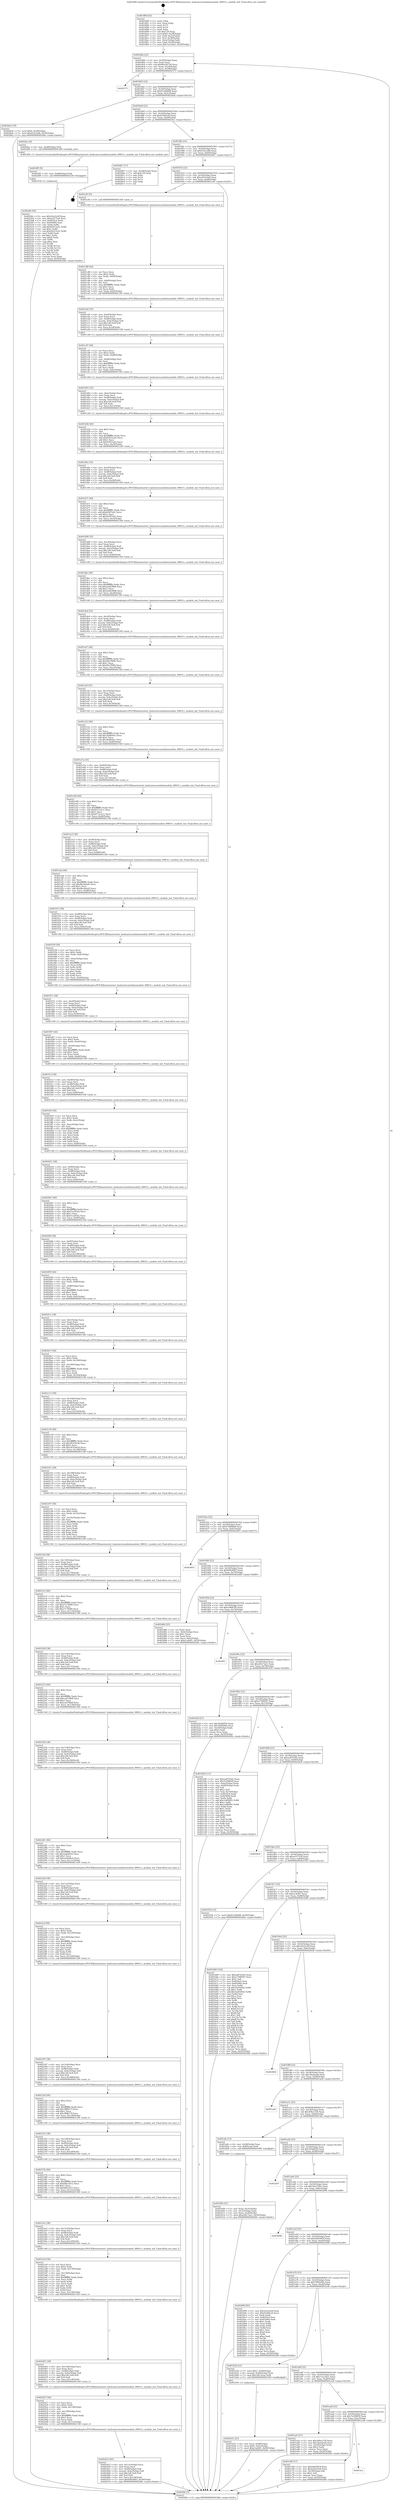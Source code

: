 digraph "0x401890" {
  label = "0x401890 (/mnt/c/Users/mathe/Desktop/tcc/POCII/binaries/extr_hashcatsrcmodulesmodule_09810.c_module_init_Final-ollvm.out::main(0))"
  labelloc = "t"
  node[shape=record]

  Entry [label="",width=0.3,height=0.3,shape=circle,fillcolor=black,style=filled]
  "0x4018bb" [label="{
     0x4018bb [23]\l
     | [instrs]\l
     &nbsp;&nbsp;0x4018bb \<+3\>: mov -0x50(%rbp),%eax\l
     &nbsp;&nbsp;0x4018be \<+2\>: mov %eax,%ecx\l
     &nbsp;&nbsp;0x4018c0 \<+6\>: sub $0x80a3473d,%ecx\l
     &nbsp;&nbsp;0x4018c6 \<+3\>: mov %eax,-0x54(%rbp)\l
     &nbsp;&nbsp;0x4018c9 \<+3\>: mov %ecx,-0x58(%rbp)\l
     &nbsp;&nbsp;0x4018cc \<+6\>: je 0000000000402573 \<main+0xce3\>\l
  }"]
  "0x402573" [label="{
     0x402573\l
  }", style=dashed]
  "0x4018d2" [label="{
     0x4018d2 [22]\l
     | [instrs]\l
     &nbsp;&nbsp;0x4018d2 \<+5\>: jmp 00000000004018d7 \<main+0x47\>\l
     &nbsp;&nbsp;0x4018d7 \<+3\>: mov -0x54(%rbp),%eax\l
     &nbsp;&nbsp;0x4018da \<+5\>: sub $0x812d4b98,%eax\l
     &nbsp;&nbsp;0x4018df \<+3\>: mov %eax,-0x5c(%rbp)\l
     &nbsp;&nbsp;0x4018e2 \<+6\>: je 00000000004026a4 \<main+0xe14\>\l
  }"]
  Exit [label="",width=0.3,height=0.3,shape=circle,fillcolor=black,style=filled,peripheries=2]
  "0x4026a4" [label="{
     0x4026a4 [19]\l
     | [instrs]\l
     &nbsp;&nbsp;0x4026a4 \<+7\>: movl $0x0,-0x28(%rbp)\l
     &nbsp;&nbsp;0x4026ab \<+7\>: movl $0x914e3afb,-0x50(%rbp)\l
     &nbsp;&nbsp;0x4026b2 \<+5\>: jmp 00000000004026fe \<main+0xe6e\>\l
  }"]
  "0x4018e8" [label="{
     0x4018e8 [22]\l
     | [instrs]\l
     &nbsp;&nbsp;0x4018e8 \<+5\>: jmp 00000000004018ed \<main+0x5d\>\l
     &nbsp;&nbsp;0x4018ed \<+3\>: mov -0x54(%rbp),%eax\l
     &nbsp;&nbsp;0x4018f0 \<+5\>: sub $0x81dbfc2d,%eax\l
     &nbsp;&nbsp;0x4018f5 \<+3\>: mov %eax,-0x60(%rbp)\l
     &nbsp;&nbsp;0x4018f8 \<+6\>: je 00000000004024ec \<main+0xc5c\>\l
  }"]
  "0x4024fe" [label="{
     0x4024fe [93]\l
     | [instrs]\l
     &nbsp;&nbsp;0x4024fe \<+5\>: mov $0x24e22c0f,%eax\l
     &nbsp;&nbsp;0x402503 \<+5\>: mov $0xecf175c8,%ecx\l
     &nbsp;&nbsp;0x402508 \<+7\>: mov 0x4050c4,%edx\l
     &nbsp;&nbsp;0x40250f \<+7\>: mov 0x405084,%esi\l
     &nbsp;&nbsp;0x402516 \<+3\>: mov %edx,%r8d\l
     &nbsp;&nbsp;0x402519 \<+7\>: add $0x92015cd1,%r8d\l
     &nbsp;&nbsp;0x402520 \<+4\>: sub $0x1,%r8d\l
     &nbsp;&nbsp;0x402524 \<+7\>: sub $0x92015cd1,%r8d\l
     &nbsp;&nbsp;0x40252b \<+4\>: imul %r8d,%edx\l
     &nbsp;&nbsp;0x40252f \<+3\>: and $0x1,%edx\l
     &nbsp;&nbsp;0x402532 \<+3\>: cmp $0x0,%edx\l
     &nbsp;&nbsp;0x402535 \<+4\>: sete %r9b\l
     &nbsp;&nbsp;0x402539 \<+3\>: cmp $0xa,%esi\l
     &nbsp;&nbsp;0x40253c \<+4\>: setl %r10b\l
     &nbsp;&nbsp;0x402540 \<+3\>: mov %r9b,%r11b\l
     &nbsp;&nbsp;0x402543 \<+3\>: and %r10b,%r11b\l
     &nbsp;&nbsp;0x402546 \<+3\>: xor %r10b,%r9b\l
     &nbsp;&nbsp;0x402549 \<+3\>: or %r9b,%r11b\l
     &nbsp;&nbsp;0x40254c \<+4\>: test $0x1,%r11b\l
     &nbsp;&nbsp;0x402550 \<+3\>: cmovne %ecx,%eax\l
     &nbsp;&nbsp;0x402553 \<+3\>: mov %eax,-0x50(%rbp)\l
     &nbsp;&nbsp;0x402556 \<+5\>: jmp 00000000004026fe \<main+0xe6e\>\l
  }"]
  "0x4024ec" [label="{
     0x4024ec [9]\l
     | [instrs]\l
     &nbsp;&nbsp;0x4024ec \<+4\>: mov -0x48(%rbp),%rdi\l
     &nbsp;&nbsp;0x4024f0 \<+5\>: call 0000000000401400 \<module_init\>\l
     | [calls]\l
     &nbsp;&nbsp;0x401400 \{1\} (/mnt/c/Users/mathe/Desktop/tcc/POCII/binaries/extr_hashcatsrcmodulesmodule_09810.c_module_init_Final-ollvm.out::module_init)\l
  }"]
  "0x4018fe" [label="{
     0x4018fe [22]\l
     | [instrs]\l
     &nbsp;&nbsp;0x4018fe \<+5\>: jmp 0000000000401903 \<main+0x73\>\l
     &nbsp;&nbsp;0x401903 \<+3\>: mov -0x54(%rbp),%eax\l
     &nbsp;&nbsp;0x401906 \<+5\>: sub $0x914e3afb,%eax\l
     &nbsp;&nbsp;0x40190b \<+3\>: mov %eax,-0x64(%rbp)\l
     &nbsp;&nbsp;0x40190e \<+6\>: je 00000000004026b7 \<main+0xe27\>\l
  }"]
  "0x4024f5" [label="{
     0x4024f5 [9]\l
     | [instrs]\l
     &nbsp;&nbsp;0x4024f5 \<+4\>: mov -0x48(%rbp),%rdi\l
     &nbsp;&nbsp;0x4024f9 \<+5\>: call 0000000000401030 \<free@plt\>\l
     | [calls]\l
     &nbsp;&nbsp;0x401030 \{1\} (unknown)\l
  }"]
  "0x4026b7" [label="{
     0x4026b7 [17]\l
     | [instrs]\l
     &nbsp;&nbsp;0x4026b7 \<+3\>: mov -0x28(%rbp),%eax\l
     &nbsp;&nbsp;0x4026ba \<+7\>: add $0x128,%rsp\l
     &nbsp;&nbsp;0x4026c1 \<+1\>: pop %rbx\l
     &nbsp;&nbsp;0x4026c2 \<+2\>: pop %r14\l
     &nbsp;&nbsp;0x4026c4 \<+2\>: pop %r15\l
     &nbsp;&nbsp;0x4026c6 \<+1\>: pop %rbp\l
     &nbsp;&nbsp;0x4026c7 \<+1\>: ret\l
  }"]
  "0x401914" [label="{
     0x401914 [22]\l
     | [instrs]\l
     &nbsp;&nbsp;0x401914 \<+5\>: jmp 0000000000401919 \<main+0x89\>\l
     &nbsp;&nbsp;0x401919 \<+3\>: mov -0x54(%rbp),%eax\l
     &nbsp;&nbsp;0x40191c \<+5\>: sub $0xa203e5e6,%eax\l
     &nbsp;&nbsp;0x401921 \<+3\>: mov %eax,-0x68(%rbp)\l
     &nbsp;&nbsp;0x401924 \<+6\>: je 0000000000401c83 \<main+0x3f3\>\l
  }"]
  "0x402453" [label="{
     0x402453 [45]\l
     | [instrs]\l
     &nbsp;&nbsp;0x402453 \<+6\>: mov -0x13c(%rbp),%ecx\l
     &nbsp;&nbsp;0x402459 \<+3\>: imul %eax,%ecx\l
     &nbsp;&nbsp;0x40245c \<+4\>: mov -0x48(%rbp),%rdi\l
     &nbsp;&nbsp;0x402460 \<+4\>: movslq -0x4c(%rbp),%r8\l
     &nbsp;&nbsp;0x402464 \<+7\>: imul $0x1d0,%r8,%r8\l
     &nbsp;&nbsp;0x40246b \<+3\>: add %r8,%rdi\l
     &nbsp;&nbsp;0x40246e \<+6\>: mov %ecx,0x1c8(%rdi)\l
     &nbsp;&nbsp;0x402474 \<+7\>: movl $0xb9fc69b5,-0x50(%rbp)\l
     &nbsp;&nbsp;0x40247b \<+5\>: jmp 00000000004026fe \<main+0xe6e\>\l
  }"]
  "0x401c83" [label="{
     0x401c83 [5]\l
     | [instrs]\l
     &nbsp;&nbsp;0x401c83 \<+5\>: call 0000000000401160 \<next_i\>\l
     | [calls]\l
     &nbsp;&nbsp;0x401160 \{1\} (/mnt/c/Users/mathe/Desktop/tcc/POCII/binaries/extr_hashcatsrcmodulesmodule_09810.c_module_init_Final-ollvm.out::next_i)\l
  }"]
  "0x40192a" [label="{
     0x40192a [22]\l
     | [instrs]\l
     &nbsp;&nbsp;0x40192a \<+5\>: jmp 000000000040192f \<main+0x9f\>\l
     &nbsp;&nbsp;0x40192f \<+3\>: mov -0x54(%rbp),%eax\l
     &nbsp;&nbsp;0x401932 \<+5\>: sub $0xb7d08bb8,%eax\l
     &nbsp;&nbsp;0x401937 \<+3\>: mov %eax,-0x6c(%rbp)\l
     &nbsp;&nbsp;0x40193a \<+6\>: je 0000000000402603 \<main+0xd73\>\l
  }"]
  "0x402427" [label="{
     0x402427 [44]\l
     | [instrs]\l
     &nbsp;&nbsp;0x402427 \<+2\>: xor %ecx,%ecx\l
     &nbsp;&nbsp;0x402429 \<+5\>: mov $0x2,%edx\l
     &nbsp;&nbsp;0x40242e \<+6\>: mov %edx,-0x138(%rbp)\l
     &nbsp;&nbsp;0x402434 \<+1\>: cltd\l
     &nbsp;&nbsp;0x402435 \<+6\>: mov -0x138(%rbp),%esi\l
     &nbsp;&nbsp;0x40243b \<+2\>: idiv %esi\l
     &nbsp;&nbsp;0x40243d \<+6\>: imul $0xfffffffe,%edx,%edx\l
     &nbsp;&nbsp;0x402443 \<+3\>: sub $0x1,%ecx\l
     &nbsp;&nbsp;0x402446 \<+2\>: sub %ecx,%edx\l
     &nbsp;&nbsp;0x402448 \<+6\>: mov %edx,-0x13c(%rbp)\l
     &nbsp;&nbsp;0x40244e \<+5\>: call 0000000000401160 \<next_i\>\l
     | [calls]\l
     &nbsp;&nbsp;0x401160 \{1\} (/mnt/c/Users/mathe/Desktop/tcc/POCII/binaries/extr_hashcatsrcmodulesmodule_09810.c_module_init_Final-ollvm.out::next_i)\l
  }"]
  "0x402603" [label="{
     0x402603\l
  }", style=dashed]
  "0x401940" [label="{
     0x401940 [22]\l
     | [instrs]\l
     &nbsp;&nbsp;0x401940 \<+5\>: jmp 0000000000401945 \<main+0xb5\>\l
     &nbsp;&nbsp;0x401945 \<+3\>: mov -0x54(%rbp),%eax\l
     &nbsp;&nbsp;0x401948 \<+5\>: sub $0xb9fc69b5,%eax\l
     &nbsp;&nbsp;0x40194d \<+3\>: mov %eax,-0x70(%rbp)\l
     &nbsp;&nbsp;0x401950 \<+6\>: je 0000000000402480 \<main+0xbf0\>\l
  }"]
  "0x402401" [label="{
     0x402401 [38]\l
     | [instrs]\l
     &nbsp;&nbsp;0x402401 \<+6\>: mov -0x134(%rbp),%ecx\l
     &nbsp;&nbsp;0x402407 \<+3\>: imul %eax,%ecx\l
     &nbsp;&nbsp;0x40240a \<+4\>: mov -0x48(%rbp),%rdi\l
     &nbsp;&nbsp;0x40240e \<+4\>: movslq -0x4c(%rbp),%r8\l
     &nbsp;&nbsp;0x402412 \<+7\>: imul $0x1d0,%r8,%r8\l
     &nbsp;&nbsp;0x402419 \<+3\>: add %r8,%rdi\l
     &nbsp;&nbsp;0x40241c \<+6\>: mov %ecx,0x1c4(%rdi)\l
     &nbsp;&nbsp;0x402422 \<+5\>: call 0000000000401160 \<next_i\>\l
     | [calls]\l
     &nbsp;&nbsp;0x401160 \{1\} (/mnt/c/Users/mathe/Desktop/tcc/POCII/binaries/extr_hashcatsrcmodulesmodule_09810.c_module_init_Final-ollvm.out::next_i)\l
  }"]
  "0x402480" [label="{
     0x402480 [25]\l
     | [instrs]\l
     &nbsp;&nbsp;0x402480 \<+2\>: xor %eax,%eax\l
     &nbsp;&nbsp;0x402482 \<+3\>: mov -0x4c(%rbp),%ecx\l
     &nbsp;&nbsp;0x402485 \<+3\>: sub $0x1,%eax\l
     &nbsp;&nbsp;0x402488 \<+2\>: sub %eax,%ecx\l
     &nbsp;&nbsp;0x40248a \<+3\>: mov %ecx,-0x4c(%rbp)\l
     &nbsp;&nbsp;0x40248d \<+7\>: movl $0xe1a64f1,-0x50(%rbp)\l
     &nbsp;&nbsp;0x402494 \<+5\>: jmp 00000000004026fe \<main+0xe6e\>\l
  }"]
  "0x401956" [label="{
     0x401956 [22]\l
     | [instrs]\l
     &nbsp;&nbsp;0x401956 \<+5\>: jmp 000000000040195b \<main+0xcb\>\l
     &nbsp;&nbsp;0x40195b \<+3\>: mov -0x54(%rbp),%eax\l
     &nbsp;&nbsp;0x40195e \<+5\>: sub $0xce8687f6,%eax\l
     &nbsp;&nbsp;0x401963 \<+3\>: mov %eax,-0x74(%rbp)\l
     &nbsp;&nbsp;0x401966 \<+6\>: je 00000000004026f2 \<main+0xe62\>\l
  }"]
  "0x4023c9" [label="{
     0x4023c9 [56]\l
     | [instrs]\l
     &nbsp;&nbsp;0x4023c9 \<+2\>: xor %ecx,%ecx\l
     &nbsp;&nbsp;0x4023cb \<+5\>: mov $0x2,%edx\l
     &nbsp;&nbsp;0x4023d0 \<+6\>: mov %edx,-0x130(%rbp)\l
     &nbsp;&nbsp;0x4023d6 \<+1\>: cltd\l
     &nbsp;&nbsp;0x4023d7 \<+6\>: mov -0x130(%rbp),%esi\l
     &nbsp;&nbsp;0x4023dd \<+2\>: idiv %esi\l
     &nbsp;&nbsp;0x4023df \<+6\>: imul $0xfffffffe,%edx,%edx\l
     &nbsp;&nbsp;0x4023e5 \<+3\>: mov %ecx,%r9d\l
     &nbsp;&nbsp;0x4023e8 \<+3\>: sub %edx,%r9d\l
     &nbsp;&nbsp;0x4023eb \<+2\>: mov %ecx,%edx\l
     &nbsp;&nbsp;0x4023ed \<+3\>: sub $0x1,%edx\l
     &nbsp;&nbsp;0x4023f0 \<+3\>: add %edx,%r9d\l
     &nbsp;&nbsp;0x4023f3 \<+3\>: sub %r9d,%ecx\l
     &nbsp;&nbsp;0x4023f6 \<+6\>: mov %ecx,-0x134(%rbp)\l
     &nbsp;&nbsp;0x4023fc \<+5\>: call 0000000000401160 \<next_i\>\l
     | [calls]\l
     &nbsp;&nbsp;0x401160 \{1\} (/mnt/c/Users/mathe/Desktop/tcc/POCII/binaries/extr_hashcatsrcmodulesmodule_09810.c_module_init_Final-ollvm.out::next_i)\l
  }"]
  "0x4026f2" [label="{
     0x4026f2\l
  }", style=dashed]
  "0x40196c" [label="{
     0x40196c [22]\l
     | [instrs]\l
     &nbsp;&nbsp;0x40196c \<+5\>: jmp 0000000000401971 \<main+0xe1\>\l
     &nbsp;&nbsp;0x401971 \<+3\>: mov -0x54(%rbp),%eax\l
     &nbsp;&nbsp;0x401974 \<+5\>: sub $0xe4b17ae1,%eax\l
     &nbsp;&nbsp;0x401979 \<+3\>: mov %eax,-0x78(%rbp)\l
     &nbsp;&nbsp;0x40197c \<+6\>: je 0000000000401b20 \<main+0x290\>\l
  }"]
  "0x4023a3" [label="{
     0x4023a3 [38]\l
     | [instrs]\l
     &nbsp;&nbsp;0x4023a3 \<+6\>: mov -0x12c(%rbp),%ecx\l
     &nbsp;&nbsp;0x4023a9 \<+3\>: imul %eax,%ecx\l
     &nbsp;&nbsp;0x4023ac \<+4\>: mov -0x48(%rbp),%rdi\l
     &nbsp;&nbsp;0x4023b0 \<+4\>: movslq -0x4c(%rbp),%r8\l
     &nbsp;&nbsp;0x4023b4 \<+7\>: imul $0x1d0,%r8,%r8\l
     &nbsp;&nbsp;0x4023bb \<+3\>: add %r8,%rdi\l
     &nbsp;&nbsp;0x4023be \<+6\>: mov %ecx,0x1c0(%rdi)\l
     &nbsp;&nbsp;0x4023c4 \<+5\>: call 0000000000401160 \<next_i\>\l
     | [calls]\l
     &nbsp;&nbsp;0x401160 \{1\} (/mnt/c/Users/mathe/Desktop/tcc/POCII/binaries/extr_hashcatsrcmodulesmodule_09810.c_module_init_Final-ollvm.out::next_i)\l
  }"]
  "0x401b20" [label="{
     0x401b20 [27]\l
     | [instrs]\l
     &nbsp;&nbsp;0x401b20 \<+5\>: mov $0x3f3dd950,%eax\l
     &nbsp;&nbsp;0x401b25 \<+5\>: mov $0x784926fa,%ecx\l
     &nbsp;&nbsp;0x401b2a \<+3\>: mov -0x20(%rbp),%edx\l
     &nbsp;&nbsp;0x401b2d \<+3\>: cmp $0x0,%edx\l
     &nbsp;&nbsp;0x401b30 \<+3\>: cmove %ecx,%eax\l
     &nbsp;&nbsp;0x401b33 \<+3\>: mov %eax,-0x50(%rbp)\l
     &nbsp;&nbsp;0x401b36 \<+5\>: jmp 00000000004026fe \<main+0xe6e\>\l
  }"]
  "0x401982" [label="{
     0x401982 [22]\l
     | [instrs]\l
     &nbsp;&nbsp;0x401982 \<+5\>: jmp 0000000000401987 \<main+0xf7\>\l
     &nbsp;&nbsp;0x401987 \<+3\>: mov -0x54(%rbp),%eax\l
     &nbsp;&nbsp;0x40198a \<+5\>: sub $0xe7398587,%eax\l
     &nbsp;&nbsp;0x40198f \<+3\>: mov %eax,-0x7c(%rbp)\l
     &nbsp;&nbsp;0x401992 \<+6\>: je 0000000000401bf9 \<main+0x369\>\l
  }"]
  "0x40237b" [label="{
     0x40237b [40]\l
     | [instrs]\l
     &nbsp;&nbsp;0x40237b \<+5\>: mov $0x2,%ecx\l
     &nbsp;&nbsp;0x402380 \<+1\>: cltd\l
     &nbsp;&nbsp;0x402381 \<+2\>: idiv %ecx\l
     &nbsp;&nbsp;0x402383 \<+6\>: imul $0xfffffffe,%edx,%ecx\l
     &nbsp;&nbsp;0x402389 \<+6\>: sub $0xbfbc2d12,%ecx\l
     &nbsp;&nbsp;0x40238f \<+3\>: add $0x1,%ecx\l
     &nbsp;&nbsp;0x402392 \<+6\>: add $0xbfbc2d12,%ecx\l
     &nbsp;&nbsp;0x402398 \<+6\>: mov %ecx,-0x12c(%rbp)\l
     &nbsp;&nbsp;0x40239e \<+5\>: call 0000000000401160 \<next_i\>\l
     | [calls]\l
     &nbsp;&nbsp;0x401160 \{1\} (/mnt/c/Users/mathe/Desktop/tcc/POCII/binaries/extr_hashcatsrcmodulesmodule_09810.c_module_init_Final-ollvm.out::next_i)\l
  }"]
  "0x401bf9" [label="{
     0x401bf9 [111]\l
     | [instrs]\l
     &nbsp;&nbsp;0x401bf9 \<+5\>: mov $0xea87b5d2,%eax\l
     &nbsp;&nbsp;0x401bfe \<+5\>: mov $0x7e29865f,%ecx\l
     &nbsp;&nbsp;0x401c03 \<+3\>: mov -0x4c(%rbp),%edx\l
     &nbsp;&nbsp;0x401c06 \<+3\>: cmp -0x40(%rbp),%edx\l
     &nbsp;&nbsp;0x401c09 \<+4\>: setl %sil\l
     &nbsp;&nbsp;0x401c0d \<+4\>: and $0x1,%sil\l
     &nbsp;&nbsp;0x401c11 \<+4\>: mov %sil,-0x19(%rbp)\l
     &nbsp;&nbsp;0x401c15 \<+7\>: mov 0x4050c4,%edx\l
     &nbsp;&nbsp;0x401c1c \<+7\>: mov 0x405084,%edi\l
     &nbsp;&nbsp;0x401c23 \<+3\>: mov %edx,%r8d\l
     &nbsp;&nbsp;0x401c26 \<+7\>: add $0x1e4f0991,%r8d\l
     &nbsp;&nbsp;0x401c2d \<+4\>: sub $0x1,%r8d\l
     &nbsp;&nbsp;0x401c31 \<+7\>: sub $0x1e4f0991,%r8d\l
     &nbsp;&nbsp;0x401c38 \<+4\>: imul %r8d,%edx\l
     &nbsp;&nbsp;0x401c3c \<+3\>: and $0x1,%edx\l
     &nbsp;&nbsp;0x401c3f \<+3\>: cmp $0x0,%edx\l
     &nbsp;&nbsp;0x401c42 \<+4\>: sete %sil\l
     &nbsp;&nbsp;0x401c46 \<+3\>: cmp $0xa,%edi\l
     &nbsp;&nbsp;0x401c49 \<+4\>: setl %r9b\l
     &nbsp;&nbsp;0x401c4d \<+3\>: mov %sil,%r10b\l
     &nbsp;&nbsp;0x401c50 \<+3\>: and %r9b,%r10b\l
     &nbsp;&nbsp;0x401c53 \<+3\>: xor %r9b,%sil\l
     &nbsp;&nbsp;0x401c56 \<+3\>: or %sil,%r10b\l
     &nbsp;&nbsp;0x401c59 \<+4\>: test $0x1,%r10b\l
     &nbsp;&nbsp;0x401c5d \<+3\>: cmovne %ecx,%eax\l
     &nbsp;&nbsp;0x401c60 \<+3\>: mov %eax,-0x50(%rbp)\l
     &nbsp;&nbsp;0x401c63 \<+5\>: jmp 00000000004026fe \<main+0xe6e\>\l
  }"]
  "0x401998" [label="{
     0x401998 [22]\l
     | [instrs]\l
     &nbsp;&nbsp;0x401998 \<+5\>: jmp 000000000040199d \<main+0x10d\>\l
     &nbsp;&nbsp;0x40199d \<+3\>: mov -0x54(%rbp),%eax\l
     &nbsp;&nbsp;0x4019a0 \<+5\>: sub $0xea87b5d2,%eax\l
     &nbsp;&nbsp;0x4019a5 \<+3\>: mov %eax,-0x80(%rbp)\l
     &nbsp;&nbsp;0x4019a8 \<+6\>: je 00000000004026c8 \<main+0xe38\>\l
  }"]
  "0x402355" [label="{
     0x402355 [38]\l
     | [instrs]\l
     &nbsp;&nbsp;0x402355 \<+6\>: mov -0x128(%rbp),%ecx\l
     &nbsp;&nbsp;0x40235b \<+3\>: imul %eax,%ecx\l
     &nbsp;&nbsp;0x40235e \<+4\>: mov -0x48(%rbp),%rdi\l
     &nbsp;&nbsp;0x402362 \<+4\>: movslq -0x4c(%rbp),%r8\l
     &nbsp;&nbsp;0x402366 \<+7\>: imul $0x1d0,%r8,%r8\l
     &nbsp;&nbsp;0x40236d \<+3\>: add %r8,%rdi\l
     &nbsp;&nbsp;0x402370 \<+6\>: mov %ecx,0x1a8(%rdi)\l
     &nbsp;&nbsp;0x402376 \<+5\>: call 0000000000401160 \<next_i\>\l
     | [calls]\l
     &nbsp;&nbsp;0x401160 \{1\} (/mnt/c/Users/mathe/Desktop/tcc/POCII/binaries/extr_hashcatsrcmodulesmodule_09810.c_module_init_Final-ollvm.out::next_i)\l
  }"]
  "0x4026c8" [label="{
     0x4026c8\l
  }", style=dashed]
  "0x4019ae" [label="{
     0x4019ae [25]\l
     | [instrs]\l
     &nbsp;&nbsp;0x4019ae \<+5\>: jmp 00000000004019b3 \<main+0x123\>\l
     &nbsp;&nbsp;0x4019b3 \<+3\>: mov -0x54(%rbp),%eax\l
     &nbsp;&nbsp;0x4019b6 \<+5\>: sub $0xecf175c8,%eax\l
     &nbsp;&nbsp;0x4019bb \<+6\>: mov %eax,-0x84(%rbp)\l
     &nbsp;&nbsp;0x4019c1 \<+6\>: je 000000000040255b \<main+0xccb\>\l
  }"]
  "0x40232d" [label="{
     0x40232d [40]\l
     | [instrs]\l
     &nbsp;&nbsp;0x40232d \<+5\>: mov $0x2,%ecx\l
     &nbsp;&nbsp;0x402332 \<+1\>: cltd\l
     &nbsp;&nbsp;0x402333 \<+2\>: idiv %ecx\l
     &nbsp;&nbsp;0x402335 \<+6\>: imul $0xfffffffe,%edx,%ecx\l
     &nbsp;&nbsp;0x40233b \<+6\>: add $0x3ffd617f,%ecx\l
     &nbsp;&nbsp;0x402341 \<+3\>: add $0x1,%ecx\l
     &nbsp;&nbsp;0x402344 \<+6\>: sub $0x3ffd617f,%ecx\l
     &nbsp;&nbsp;0x40234a \<+6\>: mov %ecx,-0x128(%rbp)\l
     &nbsp;&nbsp;0x402350 \<+5\>: call 0000000000401160 \<next_i\>\l
     | [calls]\l
     &nbsp;&nbsp;0x401160 \{1\} (/mnt/c/Users/mathe/Desktop/tcc/POCII/binaries/extr_hashcatsrcmodulesmodule_09810.c_module_init_Final-ollvm.out::next_i)\l
  }"]
  "0x40255b" [label="{
     0x40255b [12]\l
     | [instrs]\l
     &nbsp;&nbsp;0x40255b \<+7\>: movl $0x812d4b98,-0x50(%rbp)\l
     &nbsp;&nbsp;0x402562 \<+5\>: jmp 00000000004026fe \<main+0xe6e\>\l
  }"]
  "0x4019c7" [label="{
     0x4019c7 [25]\l
     | [instrs]\l
     &nbsp;&nbsp;0x4019c7 \<+5\>: jmp 00000000004019cc \<main+0x13c\>\l
     &nbsp;&nbsp;0x4019cc \<+3\>: mov -0x54(%rbp),%eax\l
     &nbsp;&nbsp;0x4019cf \<+5\>: sub $0xe1a64f1,%eax\l
     &nbsp;&nbsp;0x4019d4 \<+6\>: mov %eax,-0x88(%rbp)\l
     &nbsp;&nbsp;0x4019da \<+6\>: je 0000000000401b69 \<main+0x2d9\>\l
  }"]
  "0x402307" [label="{
     0x402307 [38]\l
     | [instrs]\l
     &nbsp;&nbsp;0x402307 \<+6\>: mov -0x124(%rbp),%ecx\l
     &nbsp;&nbsp;0x40230d \<+3\>: imul %eax,%ecx\l
     &nbsp;&nbsp;0x402310 \<+4\>: mov -0x48(%rbp),%rdi\l
     &nbsp;&nbsp;0x402314 \<+4\>: movslq -0x4c(%rbp),%r8\l
     &nbsp;&nbsp;0x402318 \<+7\>: imul $0x1d0,%r8,%r8\l
     &nbsp;&nbsp;0x40231f \<+3\>: add %r8,%rdi\l
     &nbsp;&nbsp;0x402322 \<+6\>: mov %ecx,0x188(%rdi)\l
     &nbsp;&nbsp;0x402328 \<+5\>: call 0000000000401160 \<next_i\>\l
     | [calls]\l
     &nbsp;&nbsp;0x401160 \{1\} (/mnt/c/Users/mathe/Desktop/tcc/POCII/binaries/extr_hashcatsrcmodulesmodule_09810.c_module_init_Final-ollvm.out::next_i)\l
  }"]
  "0x401b69" [label="{
     0x401b69 [144]\l
     | [instrs]\l
     &nbsp;&nbsp;0x401b69 \<+5\>: mov $0xea87b5d2,%eax\l
     &nbsp;&nbsp;0x401b6e \<+5\>: mov $0xe7398587,%ecx\l
     &nbsp;&nbsp;0x401b73 \<+2\>: mov $0x1,%dl\l
     &nbsp;&nbsp;0x401b75 \<+7\>: mov 0x4050c4,%esi\l
     &nbsp;&nbsp;0x401b7c \<+7\>: mov 0x405084,%edi\l
     &nbsp;&nbsp;0x401b83 \<+3\>: mov %esi,%r8d\l
     &nbsp;&nbsp;0x401b86 \<+7\>: sub $0x3ed5d442,%r8d\l
     &nbsp;&nbsp;0x401b8d \<+4\>: sub $0x1,%r8d\l
     &nbsp;&nbsp;0x401b91 \<+7\>: add $0x3ed5d442,%r8d\l
     &nbsp;&nbsp;0x401b98 \<+4\>: imul %r8d,%esi\l
     &nbsp;&nbsp;0x401b9c \<+3\>: and $0x1,%esi\l
     &nbsp;&nbsp;0x401b9f \<+3\>: cmp $0x0,%esi\l
     &nbsp;&nbsp;0x401ba2 \<+4\>: sete %r9b\l
     &nbsp;&nbsp;0x401ba6 \<+3\>: cmp $0xa,%edi\l
     &nbsp;&nbsp;0x401ba9 \<+4\>: setl %r10b\l
     &nbsp;&nbsp;0x401bad \<+3\>: mov %r9b,%r11b\l
     &nbsp;&nbsp;0x401bb0 \<+4\>: xor $0xff,%r11b\l
     &nbsp;&nbsp;0x401bb4 \<+3\>: mov %r10b,%bl\l
     &nbsp;&nbsp;0x401bb7 \<+3\>: xor $0xff,%bl\l
     &nbsp;&nbsp;0x401bba \<+3\>: xor $0x1,%dl\l
     &nbsp;&nbsp;0x401bbd \<+3\>: mov %r11b,%r14b\l
     &nbsp;&nbsp;0x401bc0 \<+4\>: and $0xff,%r14b\l
     &nbsp;&nbsp;0x401bc4 \<+3\>: and %dl,%r9b\l
     &nbsp;&nbsp;0x401bc7 \<+3\>: mov %bl,%r15b\l
     &nbsp;&nbsp;0x401bca \<+4\>: and $0xff,%r15b\l
     &nbsp;&nbsp;0x401bce \<+3\>: and %dl,%r10b\l
     &nbsp;&nbsp;0x401bd1 \<+3\>: or %r9b,%r14b\l
     &nbsp;&nbsp;0x401bd4 \<+3\>: or %r10b,%r15b\l
     &nbsp;&nbsp;0x401bd7 \<+3\>: xor %r15b,%r14b\l
     &nbsp;&nbsp;0x401bda \<+3\>: or %bl,%r11b\l
     &nbsp;&nbsp;0x401bdd \<+4\>: xor $0xff,%r11b\l
     &nbsp;&nbsp;0x401be1 \<+3\>: or $0x1,%dl\l
     &nbsp;&nbsp;0x401be4 \<+3\>: and %dl,%r11b\l
     &nbsp;&nbsp;0x401be7 \<+3\>: or %r11b,%r14b\l
     &nbsp;&nbsp;0x401bea \<+4\>: test $0x1,%r14b\l
     &nbsp;&nbsp;0x401bee \<+3\>: cmovne %ecx,%eax\l
     &nbsp;&nbsp;0x401bf1 \<+3\>: mov %eax,-0x50(%rbp)\l
     &nbsp;&nbsp;0x401bf4 \<+5\>: jmp 00000000004026fe \<main+0xe6e\>\l
  }"]
  "0x4019e0" [label="{
     0x4019e0 [25]\l
     | [instrs]\l
     &nbsp;&nbsp;0x4019e0 \<+5\>: jmp 00000000004019e5 \<main+0x155\>\l
     &nbsp;&nbsp;0x4019e5 \<+3\>: mov -0x54(%rbp),%eax\l
     &nbsp;&nbsp;0x4019e8 \<+5\>: sub $0x24e22c0f,%eax\l
     &nbsp;&nbsp;0x4019ed \<+6\>: mov %eax,-0x8c(%rbp)\l
     &nbsp;&nbsp;0x4019f3 \<+6\>: je 00000000004026d4 \<main+0xe44\>\l
  }"]
  "0x4022cf" [label="{
     0x4022cf [56]\l
     | [instrs]\l
     &nbsp;&nbsp;0x4022cf \<+2\>: xor %ecx,%ecx\l
     &nbsp;&nbsp;0x4022d1 \<+5\>: mov $0x2,%edx\l
     &nbsp;&nbsp;0x4022d6 \<+6\>: mov %edx,-0x120(%rbp)\l
     &nbsp;&nbsp;0x4022dc \<+1\>: cltd\l
     &nbsp;&nbsp;0x4022dd \<+6\>: mov -0x120(%rbp),%esi\l
     &nbsp;&nbsp;0x4022e3 \<+2\>: idiv %esi\l
     &nbsp;&nbsp;0x4022e5 \<+6\>: imul $0xfffffffe,%edx,%edx\l
     &nbsp;&nbsp;0x4022eb \<+3\>: mov %ecx,%r9d\l
     &nbsp;&nbsp;0x4022ee \<+3\>: sub %edx,%r9d\l
     &nbsp;&nbsp;0x4022f1 \<+2\>: mov %ecx,%edx\l
     &nbsp;&nbsp;0x4022f3 \<+3\>: sub $0x1,%edx\l
     &nbsp;&nbsp;0x4022f6 \<+3\>: add %edx,%r9d\l
     &nbsp;&nbsp;0x4022f9 \<+3\>: sub %r9d,%ecx\l
     &nbsp;&nbsp;0x4022fc \<+6\>: mov %ecx,-0x124(%rbp)\l
     &nbsp;&nbsp;0x402302 \<+5\>: call 0000000000401160 \<next_i\>\l
     | [calls]\l
     &nbsp;&nbsp;0x401160 \{1\} (/mnt/c/Users/mathe/Desktop/tcc/POCII/binaries/extr_hashcatsrcmodulesmodule_09810.c_module_init_Final-ollvm.out::next_i)\l
  }"]
  "0x4026d4" [label="{
     0x4026d4\l
  }", style=dashed]
  "0x4019f9" [label="{
     0x4019f9 [25]\l
     | [instrs]\l
     &nbsp;&nbsp;0x4019f9 \<+5\>: jmp 00000000004019fe \<main+0x16e\>\l
     &nbsp;&nbsp;0x4019fe \<+3\>: mov -0x54(%rbp),%eax\l
     &nbsp;&nbsp;0x401a01 \<+5\>: sub $0x34edaeab,%eax\l
     &nbsp;&nbsp;0x401a06 \<+6\>: mov %eax,-0x90(%rbp)\l
     &nbsp;&nbsp;0x401a0c \<+6\>: je 0000000000401ae6 \<main+0x256\>\l
  }"]
  "0x4022a9" [label="{
     0x4022a9 [38]\l
     | [instrs]\l
     &nbsp;&nbsp;0x4022a9 \<+6\>: mov -0x11c(%rbp),%ecx\l
     &nbsp;&nbsp;0x4022af \<+3\>: imul %eax,%ecx\l
     &nbsp;&nbsp;0x4022b2 \<+4\>: mov -0x48(%rbp),%rdi\l
     &nbsp;&nbsp;0x4022b6 \<+4\>: movslq -0x4c(%rbp),%r8\l
     &nbsp;&nbsp;0x4022ba \<+7\>: imul $0x1d0,%r8,%r8\l
     &nbsp;&nbsp;0x4022c1 \<+3\>: add %r8,%rdi\l
     &nbsp;&nbsp;0x4022c4 \<+6\>: mov %ecx,0x184(%rdi)\l
     &nbsp;&nbsp;0x4022ca \<+5\>: call 0000000000401160 \<next_i\>\l
     | [calls]\l
     &nbsp;&nbsp;0x401160 \{1\} (/mnt/c/Users/mathe/Desktop/tcc/POCII/binaries/extr_hashcatsrcmodulesmodule_09810.c_module_init_Final-ollvm.out::next_i)\l
  }"]
  "0x401ae6" [label="{
     0x401ae6\l
  }", style=dashed]
  "0x401a12" [label="{
     0x401a12 [25]\l
     | [instrs]\l
     &nbsp;&nbsp;0x401a12 \<+5\>: jmp 0000000000401a17 \<main+0x187\>\l
     &nbsp;&nbsp;0x401a17 \<+3\>: mov -0x54(%rbp),%eax\l
     &nbsp;&nbsp;0x401a1a \<+5\>: sub $0x369ca728,%eax\l
     &nbsp;&nbsp;0x401a1f \<+6\>: mov %eax,-0x94(%rbp)\l
     &nbsp;&nbsp;0x401a25 \<+6\>: je 0000000000401afe \<main+0x26e\>\l
  }"]
  "0x402281" [label="{
     0x402281 [40]\l
     | [instrs]\l
     &nbsp;&nbsp;0x402281 \<+5\>: mov $0x2,%ecx\l
     &nbsp;&nbsp;0x402286 \<+1\>: cltd\l
     &nbsp;&nbsp;0x402287 \<+2\>: idiv %ecx\l
     &nbsp;&nbsp;0x402289 \<+6\>: imul $0xfffffffe,%edx,%ecx\l
     &nbsp;&nbsp;0x40228f \<+6\>: sub $0xeada64cb,%ecx\l
     &nbsp;&nbsp;0x402295 \<+3\>: add $0x1,%ecx\l
     &nbsp;&nbsp;0x402298 \<+6\>: add $0xeada64cb,%ecx\l
     &nbsp;&nbsp;0x40229e \<+6\>: mov %ecx,-0x11c(%rbp)\l
     &nbsp;&nbsp;0x4022a4 \<+5\>: call 0000000000401160 \<next_i\>\l
     | [calls]\l
     &nbsp;&nbsp;0x401160 \{1\} (/mnt/c/Users/mathe/Desktop/tcc/POCII/binaries/extr_hashcatsrcmodulesmodule_09810.c_module_init_Final-ollvm.out::next_i)\l
  }"]
  "0x401afe" [label="{
     0x401afe [13]\l
     | [instrs]\l
     &nbsp;&nbsp;0x401afe \<+4\>: mov -0x38(%rbp),%rax\l
     &nbsp;&nbsp;0x401b02 \<+4\>: mov 0x8(%rax),%rdi\l
     &nbsp;&nbsp;0x401b06 \<+5\>: call 0000000000401060 \<atoi@plt\>\l
     | [calls]\l
     &nbsp;&nbsp;0x401060 \{1\} (unknown)\l
  }"]
  "0x401a2b" [label="{
     0x401a2b [25]\l
     | [instrs]\l
     &nbsp;&nbsp;0x401a2b \<+5\>: jmp 0000000000401a30 \<main+0x1a0\>\l
     &nbsp;&nbsp;0x401a30 \<+3\>: mov -0x54(%rbp),%eax\l
     &nbsp;&nbsp;0x401a33 \<+5\>: sub $0x3f3dd950,%eax\l
     &nbsp;&nbsp;0x401a38 \<+6\>: mov %eax,-0x98(%rbp)\l
     &nbsp;&nbsp;0x401a3e \<+6\>: je 0000000000402567 \<main+0xcd7\>\l
  }"]
  "0x40225b" [label="{
     0x40225b [38]\l
     | [instrs]\l
     &nbsp;&nbsp;0x40225b \<+6\>: mov -0x118(%rbp),%ecx\l
     &nbsp;&nbsp;0x402261 \<+3\>: imul %eax,%ecx\l
     &nbsp;&nbsp;0x402264 \<+4\>: mov -0x48(%rbp),%rdi\l
     &nbsp;&nbsp;0x402268 \<+4\>: movslq -0x4c(%rbp),%r8\l
     &nbsp;&nbsp;0x40226c \<+7\>: imul $0x1d0,%r8,%r8\l
     &nbsp;&nbsp;0x402273 \<+3\>: add %r8,%rdi\l
     &nbsp;&nbsp;0x402276 \<+6\>: mov %ecx,0x180(%rdi)\l
     &nbsp;&nbsp;0x40227c \<+5\>: call 0000000000401160 \<next_i\>\l
     | [calls]\l
     &nbsp;&nbsp;0x401160 \{1\} (/mnt/c/Users/mathe/Desktop/tcc/POCII/binaries/extr_hashcatsrcmodulesmodule_09810.c_module_init_Final-ollvm.out::next_i)\l
  }"]
  "0x402567" [label="{
     0x402567\l
  }", style=dashed]
  "0x401a44" [label="{
     0x401a44 [25]\l
     | [instrs]\l
     &nbsp;&nbsp;0x401a44 \<+5\>: jmp 0000000000401a49 \<main+0x1b9\>\l
     &nbsp;&nbsp;0x401a49 \<+3\>: mov -0x54(%rbp),%eax\l
     &nbsp;&nbsp;0x401a4c \<+5\>: sub $0x5da103bc,%eax\l
     &nbsp;&nbsp;0x401a51 \<+6\>: mov %eax,-0x9c(%rbp)\l
     &nbsp;&nbsp;0x401a57 \<+6\>: je 0000000000402698 \<main+0xe08\>\l
  }"]
  "0x402233" [label="{
     0x402233 [40]\l
     | [instrs]\l
     &nbsp;&nbsp;0x402233 \<+5\>: mov $0x2,%ecx\l
     &nbsp;&nbsp;0x402238 \<+1\>: cltd\l
     &nbsp;&nbsp;0x402239 \<+2\>: idiv %ecx\l
     &nbsp;&nbsp;0x40223b \<+6\>: imul $0xfffffffe,%edx,%ecx\l
     &nbsp;&nbsp;0x402241 \<+6\>: add $0xca0798df,%ecx\l
     &nbsp;&nbsp;0x402247 \<+3\>: add $0x1,%ecx\l
     &nbsp;&nbsp;0x40224a \<+6\>: sub $0xca0798df,%ecx\l
     &nbsp;&nbsp;0x402250 \<+6\>: mov %ecx,-0x118(%rbp)\l
     &nbsp;&nbsp;0x402256 \<+5\>: call 0000000000401160 \<next_i\>\l
     | [calls]\l
     &nbsp;&nbsp;0x401160 \{1\} (/mnt/c/Users/mathe/Desktop/tcc/POCII/binaries/extr_hashcatsrcmodulesmodule_09810.c_module_init_Final-ollvm.out::next_i)\l
  }"]
  "0x402698" [label="{
     0x402698\l
  }", style=dashed]
  "0x401a5d" [label="{
     0x401a5d [25]\l
     | [instrs]\l
     &nbsp;&nbsp;0x401a5d \<+5\>: jmp 0000000000401a62 \<main+0x1d2\>\l
     &nbsp;&nbsp;0x401a62 \<+3\>: mov -0x54(%rbp),%eax\l
     &nbsp;&nbsp;0x401a65 \<+5\>: sub $0x6445963f,%eax\l
     &nbsp;&nbsp;0x401a6a \<+6\>: mov %eax,-0xa0(%rbp)\l
     &nbsp;&nbsp;0x401a70 \<+6\>: je 0000000000402499 \<main+0xc09\>\l
  }"]
  "0x40220d" [label="{
     0x40220d [38]\l
     | [instrs]\l
     &nbsp;&nbsp;0x40220d \<+6\>: mov -0x114(%rbp),%ecx\l
     &nbsp;&nbsp;0x402213 \<+3\>: imul %eax,%ecx\l
     &nbsp;&nbsp;0x402216 \<+4\>: mov -0x48(%rbp),%rdi\l
     &nbsp;&nbsp;0x40221a \<+4\>: movslq -0x4c(%rbp),%r8\l
     &nbsp;&nbsp;0x40221e \<+7\>: imul $0x1d0,%r8,%r8\l
     &nbsp;&nbsp;0x402225 \<+3\>: add %r8,%rdi\l
     &nbsp;&nbsp;0x402228 \<+6\>: mov %ecx,0x17c(%rdi)\l
     &nbsp;&nbsp;0x40222e \<+5\>: call 0000000000401160 \<next_i\>\l
     | [calls]\l
     &nbsp;&nbsp;0x401160 \{1\} (/mnt/c/Users/mathe/Desktop/tcc/POCII/binaries/extr_hashcatsrcmodulesmodule_09810.c_module_init_Final-ollvm.out::next_i)\l
  }"]
  "0x402499" [label="{
     0x402499 [83]\l
     | [instrs]\l
     &nbsp;&nbsp;0x402499 \<+5\>: mov $0x24e22c0f,%eax\l
     &nbsp;&nbsp;0x40249e \<+5\>: mov $0x81dbfc2d,%ecx\l
     &nbsp;&nbsp;0x4024a3 \<+2\>: xor %edx,%edx\l
     &nbsp;&nbsp;0x4024a5 \<+7\>: mov 0x4050c4,%esi\l
     &nbsp;&nbsp;0x4024ac \<+7\>: mov 0x405084,%edi\l
     &nbsp;&nbsp;0x4024b3 \<+3\>: sub $0x1,%edx\l
     &nbsp;&nbsp;0x4024b6 \<+3\>: mov %esi,%r8d\l
     &nbsp;&nbsp;0x4024b9 \<+3\>: add %edx,%r8d\l
     &nbsp;&nbsp;0x4024bc \<+4\>: imul %r8d,%esi\l
     &nbsp;&nbsp;0x4024c0 \<+3\>: and $0x1,%esi\l
     &nbsp;&nbsp;0x4024c3 \<+3\>: cmp $0x0,%esi\l
     &nbsp;&nbsp;0x4024c6 \<+4\>: sete %r9b\l
     &nbsp;&nbsp;0x4024ca \<+3\>: cmp $0xa,%edi\l
     &nbsp;&nbsp;0x4024cd \<+4\>: setl %r10b\l
     &nbsp;&nbsp;0x4024d1 \<+3\>: mov %r9b,%r11b\l
     &nbsp;&nbsp;0x4024d4 \<+3\>: and %r10b,%r11b\l
     &nbsp;&nbsp;0x4024d7 \<+3\>: xor %r10b,%r9b\l
     &nbsp;&nbsp;0x4024da \<+3\>: or %r9b,%r11b\l
     &nbsp;&nbsp;0x4024dd \<+4\>: test $0x1,%r11b\l
     &nbsp;&nbsp;0x4024e1 \<+3\>: cmovne %ecx,%eax\l
     &nbsp;&nbsp;0x4024e4 \<+3\>: mov %eax,-0x50(%rbp)\l
     &nbsp;&nbsp;0x4024e7 \<+5\>: jmp 00000000004026fe \<main+0xe6e\>\l
  }"]
  "0x401a76" [label="{
     0x401a76 [25]\l
     | [instrs]\l
     &nbsp;&nbsp;0x401a76 \<+5\>: jmp 0000000000401a7b \<main+0x1eb\>\l
     &nbsp;&nbsp;0x401a7b \<+3\>: mov -0x54(%rbp),%eax\l
     &nbsp;&nbsp;0x401a7e \<+5\>: sub $0x784926fa,%eax\l
     &nbsp;&nbsp;0x401a83 \<+6\>: mov %eax,-0xa4(%rbp)\l
     &nbsp;&nbsp;0x401a89 \<+6\>: je 0000000000401b3b \<main+0x2ab\>\l
  }"]
  "0x4021e5" [label="{
     0x4021e5 [40]\l
     | [instrs]\l
     &nbsp;&nbsp;0x4021e5 \<+5\>: mov $0x2,%ecx\l
     &nbsp;&nbsp;0x4021ea \<+1\>: cltd\l
     &nbsp;&nbsp;0x4021eb \<+2\>: idiv %ecx\l
     &nbsp;&nbsp;0x4021ed \<+6\>: imul $0xfffffffe,%edx,%ecx\l
     &nbsp;&nbsp;0x4021f3 \<+6\>: sub $0x27c784f0,%ecx\l
     &nbsp;&nbsp;0x4021f9 \<+3\>: add $0x1,%ecx\l
     &nbsp;&nbsp;0x4021fc \<+6\>: add $0x27c784f0,%ecx\l
     &nbsp;&nbsp;0x402202 \<+6\>: mov %ecx,-0x114(%rbp)\l
     &nbsp;&nbsp;0x402208 \<+5\>: call 0000000000401160 \<next_i\>\l
     | [calls]\l
     &nbsp;&nbsp;0x401160 \{1\} (/mnt/c/Users/mathe/Desktop/tcc/POCII/binaries/extr_hashcatsrcmodulesmodule_09810.c_module_init_Final-ollvm.out::next_i)\l
  }"]
  "0x401b3b" [label="{
     0x401b3b [23]\l
     | [instrs]\l
     &nbsp;&nbsp;0x401b3b \<+7\>: movl $0x1,-0x40(%rbp)\l
     &nbsp;&nbsp;0x401b42 \<+4\>: movslq -0x40(%rbp),%rax\l
     &nbsp;&nbsp;0x401b46 \<+7\>: imul $0x1d0,%rax,%rdi\l
     &nbsp;&nbsp;0x401b4d \<+5\>: call 0000000000401050 \<malloc@plt\>\l
     | [calls]\l
     &nbsp;&nbsp;0x401050 \{1\} (unknown)\l
  }"]
  "0x401a8f" [label="{
     0x401a8f [25]\l
     | [instrs]\l
     &nbsp;&nbsp;0x401a8f \<+5\>: jmp 0000000000401a94 \<main+0x204\>\l
     &nbsp;&nbsp;0x401a94 \<+3\>: mov -0x54(%rbp),%eax\l
     &nbsp;&nbsp;0x401a97 \<+5\>: sub $0x7cec2de1,%eax\l
     &nbsp;&nbsp;0x401a9c \<+6\>: mov %eax,-0xa8(%rbp)\l
     &nbsp;&nbsp;0x401aa2 \<+6\>: je 0000000000401acb \<main+0x23b\>\l
  }"]
  "0x4021bf" [label="{
     0x4021bf [38]\l
     | [instrs]\l
     &nbsp;&nbsp;0x4021bf \<+6\>: mov -0x110(%rbp),%ecx\l
     &nbsp;&nbsp;0x4021c5 \<+3\>: imul %eax,%ecx\l
     &nbsp;&nbsp;0x4021c8 \<+4\>: mov -0x48(%rbp),%rdi\l
     &nbsp;&nbsp;0x4021cc \<+4\>: movslq -0x4c(%rbp),%r8\l
     &nbsp;&nbsp;0x4021d0 \<+7\>: imul $0x1d0,%r8,%r8\l
     &nbsp;&nbsp;0x4021d7 \<+3\>: add %r8,%rdi\l
     &nbsp;&nbsp;0x4021da \<+6\>: mov %ecx,0x178(%rdi)\l
     &nbsp;&nbsp;0x4021e0 \<+5\>: call 0000000000401160 \<next_i\>\l
     | [calls]\l
     &nbsp;&nbsp;0x401160 \{1\} (/mnt/c/Users/mathe/Desktop/tcc/POCII/binaries/extr_hashcatsrcmodulesmodule_09810.c_module_init_Final-ollvm.out::next_i)\l
  }"]
  "0x401acb" [label="{
     0x401acb [27]\l
     | [instrs]\l
     &nbsp;&nbsp;0x401acb \<+5\>: mov $0x369ca728,%eax\l
     &nbsp;&nbsp;0x401ad0 \<+5\>: mov $0x34edaeab,%ecx\l
     &nbsp;&nbsp;0x401ad5 \<+3\>: mov -0x24(%rbp),%edx\l
     &nbsp;&nbsp;0x401ad8 \<+3\>: cmp $0x2,%edx\l
     &nbsp;&nbsp;0x401adb \<+3\>: cmovne %ecx,%eax\l
     &nbsp;&nbsp;0x401ade \<+3\>: mov %eax,-0x50(%rbp)\l
     &nbsp;&nbsp;0x401ae1 \<+5\>: jmp 00000000004026fe \<main+0xe6e\>\l
  }"]
  "0x401aa8" [label="{
     0x401aa8 [25]\l
     | [instrs]\l
     &nbsp;&nbsp;0x401aa8 \<+5\>: jmp 0000000000401aad \<main+0x21d\>\l
     &nbsp;&nbsp;0x401aad \<+3\>: mov -0x54(%rbp),%eax\l
     &nbsp;&nbsp;0x401ab0 \<+5\>: sub $0x7e29865f,%eax\l
     &nbsp;&nbsp;0x401ab5 \<+6\>: mov %eax,-0xac(%rbp)\l
     &nbsp;&nbsp;0x401abb \<+6\>: je 0000000000401c68 \<main+0x3d8\>\l
  }"]
  "0x4026fe" [label="{
     0x4026fe [5]\l
     | [instrs]\l
     &nbsp;&nbsp;0x4026fe \<+5\>: jmp 00000000004018bb \<main+0x2b\>\l
  }"]
  "0x401890" [label="{
     0x401890 [43]\l
     | [instrs]\l
     &nbsp;&nbsp;0x401890 \<+1\>: push %rbp\l
     &nbsp;&nbsp;0x401891 \<+3\>: mov %rsp,%rbp\l
     &nbsp;&nbsp;0x401894 \<+2\>: push %r15\l
     &nbsp;&nbsp;0x401896 \<+2\>: push %r14\l
     &nbsp;&nbsp;0x401898 \<+1\>: push %rbx\l
     &nbsp;&nbsp;0x401899 \<+7\>: sub $0x128,%rsp\l
     &nbsp;&nbsp;0x4018a0 \<+7\>: movl $0x0,-0x28(%rbp)\l
     &nbsp;&nbsp;0x4018a7 \<+3\>: mov %edi,-0x2c(%rbp)\l
     &nbsp;&nbsp;0x4018aa \<+4\>: mov %rsi,-0x38(%rbp)\l
     &nbsp;&nbsp;0x4018ae \<+3\>: mov -0x2c(%rbp),%edi\l
     &nbsp;&nbsp;0x4018b1 \<+3\>: mov %edi,-0x24(%rbp)\l
     &nbsp;&nbsp;0x4018b4 \<+7\>: movl $0x7cec2de1,-0x50(%rbp)\l
  }"]
  "0x401b0b" [label="{
     0x401b0b [21]\l
     | [instrs]\l
     &nbsp;&nbsp;0x401b0b \<+3\>: mov %eax,-0x3c(%rbp)\l
     &nbsp;&nbsp;0x401b0e \<+3\>: mov -0x3c(%rbp),%eax\l
     &nbsp;&nbsp;0x401b11 \<+3\>: mov %eax,-0x20(%rbp)\l
     &nbsp;&nbsp;0x401b14 \<+7\>: movl $0xe4b17ae1,-0x50(%rbp)\l
     &nbsp;&nbsp;0x401b1b \<+5\>: jmp 00000000004026fe \<main+0xe6e\>\l
  }"]
  "0x401b52" [label="{
     0x401b52 [23]\l
     | [instrs]\l
     &nbsp;&nbsp;0x401b52 \<+4\>: mov %rax,-0x48(%rbp)\l
     &nbsp;&nbsp;0x401b56 \<+7\>: movl $0x0,-0x4c(%rbp)\l
     &nbsp;&nbsp;0x401b5d \<+7\>: movl $0xe1a64f1,-0x50(%rbp)\l
     &nbsp;&nbsp;0x401b64 \<+5\>: jmp 00000000004026fe \<main+0xe6e\>\l
  }"]
  "0x402187" [label="{
     0x402187 [56]\l
     | [instrs]\l
     &nbsp;&nbsp;0x402187 \<+2\>: xor %ecx,%ecx\l
     &nbsp;&nbsp;0x402189 \<+5\>: mov $0x2,%edx\l
     &nbsp;&nbsp;0x40218e \<+6\>: mov %edx,-0x10c(%rbp)\l
     &nbsp;&nbsp;0x402194 \<+1\>: cltd\l
     &nbsp;&nbsp;0x402195 \<+6\>: mov -0x10c(%rbp),%esi\l
     &nbsp;&nbsp;0x40219b \<+2\>: idiv %esi\l
     &nbsp;&nbsp;0x40219d \<+6\>: imul $0xfffffffe,%edx,%edx\l
     &nbsp;&nbsp;0x4021a3 \<+3\>: mov %ecx,%r9d\l
     &nbsp;&nbsp;0x4021a6 \<+3\>: sub %edx,%r9d\l
     &nbsp;&nbsp;0x4021a9 \<+2\>: mov %ecx,%edx\l
     &nbsp;&nbsp;0x4021ab \<+3\>: sub $0x1,%edx\l
     &nbsp;&nbsp;0x4021ae \<+3\>: add %edx,%r9d\l
     &nbsp;&nbsp;0x4021b1 \<+3\>: sub %r9d,%ecx\l
     &nbsp;&nbsp;0x4021b4 \<+6\>: mov %ecx,-0x110(%rbp)\l
     &nbsp;&nbsp;0x4021ba \<+5\>: call 0000000000401160 \<next_i\>\l
     | [calls]\l
     &nbsp;&nbsp;0x401160 \{1\} (/mnt/c/Users/mathe/Desktop/tcc/POCII/binaries/extr_hashcatsrcmodulesmodule_09810.c_module_init_Final-ollvm.out::next_i)\l
  }"]
  "0x401c68" [label="{
     0x401c68 [27]\l
     | [instrs]\l
     &nbsp;&nbsp;0x401c68 \<+5\>: mov $0x6445963f,%eax\l
     &nbsp;&nbsp;0x401c6d \<+5\>: mov $0xa203e5e6,%ecx\l
     &nbsp;&nbsp;0x401c72 \<+3\>: mov -0x19(%rbp),%dl\l
     &nbsp;&nbsp;0x401c75 \<+3\>: test $0x1,%dl\l
     &nbsp;&nbsp;0x401c78 \<+3\>: cmovne %ecx,%eax\l
     &nbsp;&nbsp;0x401c7b \<+3\>: mov %eax,-0x50(%rbp)\l
     &nbsp;&nbsp;0x401c7e \<+5\>: jmp 00000000004026fe \<main+0xe6e\>\l
  }"]
  "0x401ac1" [label="{
     0x401ac1\l
  }", style=dashed]
  "0x401c88" [label="{
     0x401c88 [44]\l
     | [instrs]\l
     &nbsp;&nbsp;0x401c88 \<+2\>: xor %ecx,%ecx\l
     &nbsp;&nbsp;0x401c8a \<+5\>: mov $0x2,%edx\l
     &nbsp;&nbsp;0x401c8f \<+6\>: mov %edx,-0xb0(%rbp)\l
     &nbsp;&nbsp;0x401c95 \<+1\>: cltd\l
     &nbsp;&nbsp;0x401c96 \<+6\>: mov -0xb0(%rbp),%esi\l
     &nbsp;&nbsp;0x401c9c \<+2\>: idiv %esi\l
     &nbsp;&nbsp;0x401c9e \<+6\>: imul $0xfffffffe,%edx,%edx\l
     &nbsp;&nbsp;0x401ca4 \<+3\>: sub $0x1,%ecx\l
     &nbsp;&nbsp;0x401ca7 \<+2\>: sub %ecx,%edx\l
     &nbsp;&nbsp;0x401ca9 \<+6\>: mov %edx,-0xb4(%rbp)\l
     &nbsp;&nbsp;0x401caf \<+5\>: call 0000000000401160 \<next_i\>\l
     | [calls]\l
     &nbsp;&nbsp;0x401160 \{1\} (/mnt/c/Users/mathe/Desktop/tcc/POCII/binaries/extr_hashcatsrcmodulesmodule_09810.c_module_init_Final-ollvm.out::next_i)\l
  }"]
  "0x401cb4" [label="{
     0x401cb4 [35]\l
     | [instrs]\l
     &nbsp;&nbsp;0x401cb4 \<+6\>: mov -0xb4(%rbp),%ecx\l
     &nbsp;&nbsp;0x401cba \<+3\>: imul %eax,%ecx\l
     &nbsp;&nbsp;0x401cbd \<+4\>: mov -0x48(%rbp),%rdi\l
     &nbsp;&nbsp;0x401cc1 \<+4\>: movslq -0x4c(%rbp),%r8\l
     &nbsp;&nbsp;0x401cc5 \<+7\>: imul $0x1d0,%r8,%r8\l
     &nbsp;&nbsp;0x401ccc \<+3\>: add %r8,%rdi\l
     &nbsp;&nbsp;0x401ccf \<+3\>: mov %ecx,0x18(%rdi)\l
     &nbsp;&nbsp;0x401cd2 \<+5\>: call 0000000000401160 \<next_i\>\l
     | [calls]\l
     &nbsp;&nbsp;0x401160 \{1\} (/mnt/c/Users/mathe/Desktop/tcc/POCII/binaries/extr_hashcatsrcmodulesmodule_09810.c_module_init_Final-ollvm.out::next_i)\l
  }"]
  "0x401cd7" [label="{
     0x401cd7 [44]\l
     | [instrs]\l
     &nbsp;&nbsp;0x401cd7 \<+2\>: xor %ecx,%ecx\l
     &nbsp;&nbsp;0x401cd9 \<+5\>: mov $0x2,%edx\l
     &nbsp;&nbsp;0x401cde \<+6\>: mov %edx,-0xb8(%rbp)\l
     &nbsp;&nbsp;0x401ce4 \<+1\>: cltd\l
     &nbsp;&nbsp;0x401ce5 \<+6\>: mov -0xb8(%rbp),%esi\l
     &nbsp;&nbsp;0x401ceb \<+2\>: idiv %esi\l
     &nbsp;&nbsp;0x401ced \<+6\>: imul $0xfffffffe,%edx,%edx\l
     &nbsp;&nbsp;0x401cf3 \<+3\>: sub $0x1,%ecx\l
     &nbsp;&nbsp;0x401cf6 \<+2\>: sub %ecx,%edx\l
     &nbsp;&nbsp;0x401cf8 \<+6\>: mov %edx,-0xbc(%rbp)\l
     &nbsp;&nbsp;0x401cfe \<+5\>: call 0000000000401160 \<next_i\>\l
     | [calls]\l
     &nbsp;&nbsp;0x401160 \{1\} (/mnt/c/Users/mathe/Desktop/tcc/POCII/binaries/extr_hashcatsrcmodulesmodule_09810.c_module_init_Final-ollvm.out::next_i)\l
  }"]
  "0x401d03" [label="{
     0x401d03 [35]\l
     | [instrs]\l
     &nbsp;&nbsp;0x401d03 \<+6\>: mov -0xbc(%rbp),%ecx\l
     &nbsp;&nbsp;0x401d09 \<+3\>: imul %eax,%ecx\l
     &nbsp;&nbsp;0x401d0c \<+4\>: mov -0x48(%rbp),%rdi\l
     &nbsp;&nbsp;0x401d10 \<+4\>: movslq -0x4c(%rbp),%r8\l
     &nbsp;&nbsp;0x401d14 \<+7\>: imul $0x1d0,%r8,%r8\l
     &nbsp;&nbsp;0x401d1b \<+3\>: add %r8,%rdi\l
     &nbsp;&nbsp;0x401d1e \<+3\>: mov %ecx,0x1c(%rdi)\l
     &nbsp;&nbsp;0x401d21 \<+5\>: call 0000000000401160 \<next_i\>\l
     | [calls]\l
     &nbsp;&nbsp;0x401160 \{1\} (/mnt/c/Users/mathe/Desktop/tcc/POCII/binaries/extr_hashcatsrcmodulesmodule_09810.c_module_init_Final-ollvm.out::next_i)\l
  }"]
  "0x401d26" [label="{
     0x401d26 [40]\l
     | [instrs]\l
     &nbsp;&nbsp;0x401d26 \<+5\>: mov $0x2,%ecx\l
     &nbsp;&nbsp;0x401d2b \<+1\>: cltd\l
     &nbsp;&nbsp;0x401d2c \<+2\>: idiv %ecx\l
     &nbsp;&nbsp;0x401d2e \<+6\>: imul $0xfffffffe,%edx,%ecx\l
     &nbsp;&nbsp;0x401d34 \<+6\>: add $0x63931a0c,%ecx\l
     &nbsp;&nbsp;0x401d3a \<+3\>: add $0x1,%ecx\l
     &nbsp;&nbsp;0x401d3d \<+6\>: sub $0x63931a0c,%ecx\l
     &nbsp;&nbsp;0x401d43 \<+6\>: mov %ecx,-0xc0(%rbp)\l
     &nbsp;&nbsp;0x401d49 \<+5\>: call 0000000000401160 \<next_i\>\l
     | [calls]\l
     &nbsp;&nbsp;0x401160 \{1\} (/mnt/c/Users/mathe/Desktop/tcc/POCII/binaries/extr_hashcatsrcmodulesmodule_09810.c_module_init_Final-ollvm.out::next_i)\l
  }"]
  "0x401d4e" [label="{
     0x401d4e [35]\l
     | [instrs]\l
     &nbsp;&nbsp;0x401d4e \<+6\>: mov -0xc0(%rbp),%ecx\l
     &nbsp;&nbsp;0x401d54 \<+3\>: imul %eax,%ecx\l
     &nbsp;&nbsp;0x401d57 \<+4\>: mov -0x48(%rbp),%rdi\l
     &nbsp;&nbsp;0x401d5b \<+4\>: movslq -0x4c(%rbp),%r8\l
     &nbsp;&nbsp;0x401d5f \<+7\>: imul $0x1d0,%r8,%r8\l
     &nbsp;&nbsp;0x401d66 \<+3\>: add %r8,%rdi\l
     &nbsp;&nbsp;0x401d69 \<+3\>: mov %ecx,0x28(%rdi)\l
     &nbsp;&nbsp;0x401d6c \<+5\>: call 0000000000401160 \<next_i\>\l
     | [calls]\l
     &nbsp;&nbsp;0x401160 \{1\} (/mnt/c/Users/mathe/Desktop/tcc/POCII/binaries/extr_hashcatsrcmodulesmodule_09810.c_module_init_Final-ollvm.out::next_i)\l
  }"]
  "0x401d71" [label="{
     0x401d71 [40]\l
     | [instrs]\l
     &nbsp;&nbsp;0x401d71 \<+5\>: mov $0x2,%ecx\l
     &nbsp;&nbsp;0x401d76 \<+1\>: cltd\l
     &nbsp;&nbsp;0x401d77 \<+2\>: idiv %ecx\l
     &nbsp;&nbsp;0x401d79 \<+6\>: imul $0xfffffffe,%edx,%ecx\l
     &nbsp;&nbsp;0x401d7f \<+6\>: add $0xfd387ed1,%ecx\l
     &nbsp;&nbsp;0x401d85 \<+3\>: add $0x1,%ecx\l
     &nbsp;&nbsp;0x401d88 \<+6\>: sub $0xfd387ed1,%ecx\l
     &nbsp;&nbsp;0x401d8e \<+6\>: mov %ecx,-0xc4(%rbp)\l
     &nbsp;&nbsp;0x401d94 \<+5\>: call 0000000000401160 \<next_i\>\l
     | [calls]\l
     &nbsp;&nbsp;0x401160 \{1\} (/mnt/c/Users/mathe/Desktop/tcc/POCII/binaries/extr_hashcatsrcmodulesmodule_09810.c_module_init_Final-ollvm.out::next_i)\l
  }"]
  "0x401d99" [label="{
     0x401d99 [35]\l
     | [instrs]\l
     &nbsp;&nbsp;0x401d99 \<+6\>: mov -0xc4(%rbp),%ecx\l
     &nbsp;&nbsp;0x401d9f \<+3\>: imul %eax,%ecx\l
     &nbsp;&nbsp;0x401da2 \<+4\>: mov -0x48(%rbp),%rdi\l
     &nbsp;&nbsp;0x401da6 \<+4\>: movslq -0x4c(%rbp),%r8\l
     &nbsp;&nbsp;0x401daa \<+7\>: imul $0x1d0,%r8,%r8\l
     &nbsp;&nbsp;0x401db1 \<+3\>: add %r8,%rdi\l
     &nbsp;&nbsp;0x401db4 \<+3\>: mov %ecx,0x40(%rdi)\l
     &nbsp;&nbsp;0x401db7 \<+5\>: call 0000000000401160 \<next_i\>\l
     | [calls]\l
     &nbsp;&nbsp;0x401160 \{1\} (/mnt/c/Users/mathe/Desktop/tcc/POCII/binaries/extr_hashcatsrcmodulesmodule_09810.c_module_init_Final-ollvm.out::next_i)\l
  }"]
  "0x401dbc" [label="{
     0x401dbc [40]\l
     | [instrs]\l
     &nbsp;&nbsp;0x401dbc \<+5\>: mov $0x2,%ecx\l
     &nbsp;&nbsp;0x401dc1 \<+1\>: cltd\l
     &nbsp;&nbsp;0x401dc2 \<+2\>: idiv %ecx\l
     &nbsp;&nbsp;0x401dc4 \<+6\>: imul $0xfffffffe,%edx,%ecx\l
     &nbsp;&nbsp;0x401dca \<+6\>: sub $0x2edd3866,%ecx\l
     &nbsp;&nbsp;0x401dd0 \<+3\>: add $0x1,%ecx\l
     &nbsp;&nbsp;0x401dd3 \<+6\>: add $0x2edd3866,%ecx\l
     &nbsp;&nbsp;0x401dd9 \<+6\>: mov %ecx,-0xc8(%rbp)\l
     &nbsp;&nbsp;0x401ddf \<+5\>: call 0000000000401160 \<next_i\>\l
     | [calls]\l
     &nbsp;&nbsp;0x401160 \{1\} (/mnt/c/Users/mathe/Desktop/tcc/POCII/binaries/extr_hashcatsrcmodulesmodule_09810.c_module_init_Final-ollvm.out::next_i)\l
  }"]
  "0x401de4" [label="{
     0x401de4 [35]\l
     | [instrs]\l
     &nbsp;&nbsp;0x401de4 \<+6\>: mov -0xc8(%rbp),%ecx\l
     &nbsp;&nbsp;0x401dea \<+3\>: imul %eax,%ecx\l
     &nbsp;&nbsp;0x401ded \<+4\>: mov -0x48(%rbp),%rdi\l
     &nbsp;&nbsp;0x401df1 \<+4\>: movslq -0x4c(%rbp),%r8\l
     &nbsp;&nbsp;0x401df5 \<+7\>: imul $0x1d0,%r8,%r8\l
     &nbsp;&nbsp;0x401dfc \<+3\>: add %r8,%rdi\l
     &nbsp;&nbsp;0x401dff \<+3\>: mov %ecx,0x44(%rdi)\l
     &nbsp;&nbsp;0x401e02 \<+5\>: call 0000000000401160 \<next_i\>\l
     | [calls]\l
     &nbsp;&nbsp;0x401160 \{1\} (/mnt/c/Users/mathe/Desktop/tcc/POCII/binaries/extr_hashcatsrcmodulesmodule_09810.c_module_init_Final-ollvm.out::next_i)\l
  }"]
  "0x401e07" [label="{
     0x401e07 [40]\l
     | [instrs]\l
     &nbsp;&nbsp;0x401e07 \<+5\>: mov $0x2,%ecx\l
     &nbsp;&nbsp;0x401e0c \<+1\>: cltd\l
     &nbsp;&nbsp;0x401e0d \<+2\>: idiv %ecx\l
     &nbsp;&nbsp;0x401e0f \<+6\>: imul $0xfffffffe,%edx,%ecx\l
     &nbsp;&nbsp;0x401e15 \<+6\>: add $0x40a7f09b,%ecx\l
     &nbsp;&nbsp;0x401e1b \<+3\>: add $0x1,%ecx\l
     &nbsp;&nbsp;0x401e1e \<+6\>: sub $0x40a7f09b,%ecx\l
     &nbsp;&nbsp;0x401e24 \<+6\>: mov %ecx,-0xcc(%rbp)\l
     &nbsp;&nbsp;0x401e2a \<+5\>: call 0000000000401160 \<next_i\>\l
     | [calls]\l
     &nbsp;&nbsp;0x401160 \{1\} (/mnt/c/Users/mathe/Desktop/tcc/POCII/binaries/extr_hashcatsrcmodulesmodule_09810.c_module_init_Final-ollvm.out::next_i)\l
  }"]
  "0x401e2f" [label="{
     0x401e2f [35]\l
     | [instrs]\l
     &nbsp;&nbsp;0x401e2f \<+6\>: mov -0xcc(%rbp),%ecx\l
     &nbsp;&nbsp;0x401e35 \<+3\>: imul %eax,%ecx\l
     &nbsp;&nbsp;0x401e38 \<+4\>: mov -0x48(%rbp),%rdi\l
     &nbsp;&nbsp;0x401e3c \<+4\>: movslq -0x4c(%rbp),%r8\l
     &nbsp;&nbsp;0x401e40 \<+7\>: imul $0x1d0,%r8,%r8\l
     &nbsp;&nbsp;0x401e47 \<+3\>: add %r8,%rdi\l
     &nbsp;&nbsp;0x401e4a \<+3\>: mov %ecx,0x78(%rdi)\l
     &nbsp;&nbsp;0x401e4d \<+5\>: call 0000000000401160 \<next_i\>\l
     | [calls]\l
     &nbsp;&nbsp;0x401160 \{1\} (/mnt/c/Users/mathe/Desktop/tcc/POCII/binaries/extr_hashcatsrcmodulesmodule_09810.c_module_init_Final-ollvm.out::next_i)\l
  }"]
  "0x401e52" [label="{
     0x401e52 [40]\l
     | [instrs]\l
     &nbsp;&nbsp;0x401e52 \<+5\>: mov $0x2,%ecx\l
     &nbsp;&nbsp;0x401e57 \<+1\>: cltd\l
     &nbsp;&nbsp;0x401e58 \<+2\>: idiv %ecx\l
     &nbsp;&nbsp;0x401e5a \<+6\>: imul $0xfffffffe,%edx,%ecx\l
     &nbsp;&nbsp;0x401e60 \<+6\>: add $0x3bd8e9cc,%ecx\l
     &nbsp;&nbsp;0x401e66 \<+3\>: add $0x1,%ecx\l
     &nbsp;&nbsp;0x401e69 \<+6\>: sub $0x3bd8e9cc,%ecx\l
     &nbsp;&nbsp;0x401e6f \<+6\>: mov %ecx,-0xd0(%rbp)\l
     &nbsp;&nbsp;0x401e75 \<+5\>: call 0000000000401160 \<next_i\>\l
     | [calls]\l
     &nbsp;&nbsp;0x401160 \{1\} (/mnt/c/Users/mathe/Desktop/tcc/POCII/binaries/extr_hashcatsrcmodulesmodule_09810.c_module_init_Final-ollvm.out::next_i)\l
  }"]
  "0x401e7a" [label="{
     0x401e7a [35]\l
     | [instrs]\l
     &nbsp;&nbsp;0x401e7a \<+6\>: mov -0xd0(%rbp),%ecx\l
     &nbsp;&nbsp;0x401e80 \<+3\>: imul %eax,%ecx\l
     &nbsp;&nbsp;0x401e83 \<+4\>: mov -0x48(%rbp),%rdi\l
     &nbsp;&nbsp;0x401e87 \<+4\>: movslq -0x4c(%rbp),%r8\l
     &nbsp;&nbsp;0x401e8b \<+7\>: imul $0x1d0,%r8,%r8\l
     &nbsp;&nbsp;0x401e92 \<+3\>: add %r8,%rdi\l
     &nbsp;&nbsp;0x401e95 \<+3\>: mov %ecx,0x7c(%rdi)\l
     &nbsp;&nbsp;0x401e98 \<+5\>: call 0000000000401160 \<next_i\>\l
     | [calls]\l
     &nbsp;&nbsp;0x401160 \{1\} (/mnt/c/Users/mathe/Desktop/tcc/POCII/binaries/extr_hashcatsrcmodulesmodule_09810.c_module_init_Final-ollvm.out::next_i)\l
  }"]
  "0x401e9d" [label="{
     0x401e9d [40]\l
     | [instrs]\l
     &nbsp;&nbsp;0x401e9d \<+5\>: mov $0x2,%ecx\l
     &nbsp;&nbsp;0x401ea2 \<+1\>: cltd\l
     &nbsp;&nbsp;0x401ea3 \<+2\>: idiv %ecx\l
     &nbsp;&nbsp;0x401ea5 \<+6\>: imul $0xfffffffe,%edx,%ecx\l
     &nbsp;&nbsp;0x401eab \<+6\>: sub $0x6572c2c1,%ecx\l
     &nbsp;&nbsp;0x401eb1 \<+3\>: add $0x1,%ecx\l
     &nbsp;&nbsp;0x401eb4 \<+6\>: add $0x6572c2c1,%ecx\l
     &nbsp;&nbsp;0x401eba \<+6\>: mov %ecx,-0xd4(%rbp)\l
     &nbsp;&nbsp;0x401ec0 \<+5\>: call 0000000000401160 \<next_i\>\l
     | [calls]\l
     &nbsp;&nbsp;0x401160 \{1\} (/mnt/c/Users/mathe/Desktop/tcc/POCII/binaries/extr_hashcatsrcmodulesmodule_09810.c_module_init_Final-ollvm.out::next_i)\l
  }"]
  "0x401ec5" [label="{
     0x401ec5 [38]\l
     | [instrs]\l
     &nbsp;&nbsp;0x401ec5 \<+6\>: mov -0xd4(%rbp),%ecx\l
     &nbsp;&nbsp;0x401ecb \<+3\>: imul %eax,%ecx\l
     &nbsp;&nbsp;0x401ece \<+4\>: mov -0x48(%rbp),%rdi\l
     &nbsp;&nbsp;0x401ed2 \<+4\>: movslq -0x4c(%rbp),%r8\l
     &nbsp;&nbsp;0x401ed6 \<+7\>: imul $0x1d0,%r8,%r8\l
     &nbsp;&nbsp;0x401edd \<+3\>: add %r8,%rdi\l
     &nbsp;&nbsp;0x401ee0 \<+6\>: mov %ecx,0x88(%rdi)\l
     &nbsp;&nbsp;0x401ee6 \<+5\>: call 0000000000401160 \<next_i\>\l
     | [calls]\l
     &nbsp;&nbsp;0x401160 \{1\} (/mnt/c/Users/mathe/Desktop/tcc/POCII/binaries/extr_hashcatsrcmodulesmodule_09810.c_module_init_Final-ollvm.out::next_i)\l
  }"]
  "0x401eeb" [label="{
     0x401eeb [40]\l
     | [instrs]\l
     &nbsp;&nbsp;0x401eeb \<+5\>: mov $0x2,%ecx\l
     &nbsp;&nbsp;0x401ef0 \<+1\>: cltd\l
     &nbsp;&nbsp;0x401ef1 \<+2\>: idiv %ecx\l
     &nbsp;&nbsp;0x401ef3 \<+6\>: imul $0xfffffffe,%edx,%ecx\l
     &nbsp;&nbsp;0x401ef9 \<+6\>: sub $0x8bc4ab20,%ecx\l
     &nbsp;&nbsp;0x401eff \<+3\>: add $0x1,%ecx\l
     &nbsp;&nbsp;0x401f02 \<+6\>: add $0x8bc4ab20,%ecx\l
     &nbsp;&nbsp;0x401f08 \<+6\>: mov %ecx,-0xd8(%rbp)\l
     &nbsp;&nbsp;0x401f0e \<+5\>: call 0000000000401160 \<next_i\>\l
     | [calls]\l
     &nbsp;&nbsp;0x401160 \{1\} (/mnt/c/Users/mathe/Desktop/tcc/POCII/binaries/extr_hashcatsrcmodulesmodule_09810.c_module_init_Final-ollvm.out::next_i)\l
  }"]
  "0x401f13" [label="{
     0x401f13 [38]\l
     | [instrs]\l
     &nbsp;&nbsp;0x401f13 \<+6\>: mov -0xd8(%rbp),%ecx\l
     &nbsp;&nbsp;0x401f19 \<+3\>: imul %eax,%ecx\l
     &nbsp;&nbsp;0x401f1c \<+4\>: mov -0x48(%rbp),%rdi\l
     &nbsp;&nbsp;0x401f20 \<+4\>: movslq -0x4c(%rbp),%r8\l
     &nbsp;&nbsp;0x401f24 \<+7\>: imul $0x1d0,%r8,%r8\l
     &nbsp;&nbsp;0x401f2b \<+3\>: add %r8,%rdi\l
     &nbsp;&nbsp;0x401f2e \<+6\>: mov %ecx,0x8c(%rdi)\l
     &nbsp;&nbsp;0x401f34 \<+5\>: call 0000000000401160 \<next_i\>\l
     | [calls]\l
     &nbsp;&nbsp;0x401160 \{1\} (/mnt/c/Users/mathe/Desktop/tcc/POCII/binaries/extr_hashcatsrcmodulesmodule_09810.c_module_init_Final-ollvm.out::next_i)\l
  }"]
  "0x401f39" [label="{
     0x401f39 [56]\l
     | [instrs]\l
     &nbsp;&nbsp;0x401f39 \<+2\>: xor %ecx,%ecx\l
     &nbsp;&nbsp;0x401f3b \<+5\>: mov $0x2,%edx\l
     &nbsp;&nbsp;0x401f40 \<+6\>: mov %edx,-0xdc(%rbp)\l
     &nbsp;&nbsp;0x401f46 \<+1\>: cltd\l
     &nbsp;&nbsp;0x401f47 \<+6\>: mov -0xdc(%rbp),%esi\l
     &nbsp;&nbsp;0x401f4d \<+2\>: idiv %esi\l
     &nbsp;&nbsp;0x401f4f \<+6\>: imul $0xfffffffe,%edx,%edx\l
     &nbsp;&nbsp;0x401f55 \<+3\>: mov %ecx,%r9d\l
     &nbsp;&nbsp;0x401f58 \<+3\>: sub %edx,%r9d\l
     &nbsp;&nbsp;0x401f5b \<+2\>: mov %ecx,%edx\l
     &nbsp;&nbsp;0x401f5d \<+3\>: sub $0x1,%edx\l
     &nbsp;&nbsp;0x401f60 \<+3\>: add %edx,%r9d\l
     &nbsp;&nbsp;0x401f63 \<+3\>: sub %r9d,%ecx\l
     &nbsp;&nbsp;0x401f66 \<+6\>: mov %ecx,-0xe0(%rbp)\l
     &nbsp;&nbsp;0x401f6c \<+5\>: call 0000000000401160 \<next_i\>\l
     | [calls]\l
     &nbsp;&nbsp;0x401160 \{1\} (/mnt/c/Users/mathe/Desktop/tcc/POCII/binaries/extr_hashcatsrcmodulesmodule_09810.c_module_init_Final-ollvm.out::next_i)\l
  }"]
  "0x401f71" [label="{
     0x401f71 [38]\l
     | [instrs]\l
     &nbsp;&nbsp;0x401f71 \<+6\>: mov -0xe0(%rbp),%ecx\l
     &nbsp;&nbsp;0x401f77 \<+3\>: imul %eax,%ecx\l
     &nbsp;&nbsp;0x401f7a \<+4\>: mov -0x48(%rbp),%rdi\l
     &nbsp;&nbsp;0x401f7e \<+4\>: movslq -0x4c(%rbp),%r8\l
     &nbsp;&nbsp;0x401f82 \<+7\>: imul $0x1d0,%r8,%r8\l
     &nbsp;&nbsp;0x401f89 \<+3\>: add %r8,%rdi\l
     &nbsp;&nbsp;0x401f8c \<+6\>: mov %ecx,0x90(%rdi)\l
     &nbsp;&nbsp;0x401f92 \<+5\>: call 0000000000401160 \<next_i\>\l
     | [calls]\l
     &nbsp;&nbsp;0x401160 \{1\} (/mnt/c/Users/mathe/Desktop/tcc/POCII/binaries/extr_hashcatsrcmodulesmodule_09810.c_module_init_Final-ollvm.out::next_i)\l
  }"]
  "0x401f97" [label="{
     0x401f97 [44]\l
     | [instrs]\l
     &nbsp;&nbsp;0x401f97 \<+2\>: xor %ecx,%ecx\l
     &nbsp;&nbsp;0x401f99 \<+5\>: mov $0x2,%edx\l
     &nbsp;&nbsp;0x401f9e \<+6\>: mov %edx,-0xe4(%rbp)\l
     &nbsp;&nbsp;0x401fa4 \<+1\>: cltd\l
     &nbsp;&nbsp;0x401fa5 \<+6\>: mov -0xe4(%rbp),%esi\l
     &nbsp;&nbsp;0x401fab \<+2\>: idiv %esi\l
     &nbsp;&nbsp;0x401fad \<+6\>: imul $0xfffffffe,%edx,%edx\l
     &nbsp;&nbsp;0x401fb3 \<+3\>: sub $0x1,%ecx\l
     &nbsp;&nbsp;0x401fb6 \<+2\>: sub %ecx,%edx\l
     &nbsp;&nbsp;0x401fb8 \<+6\>: mov %edx,-0xe8(%rbp)\l
     &nbsp;&nbsp;0x401fbe \<+5\>: call 0000000000401160 \<next_i\>\l
     | [calls]\l
     &nbsp;&nbsp;0x401160 \{1\} (/mnt/c/Users/mathe/Desktop/tcc/POCII/binaries/extr_hashcatsrcmodulesmodule_09810.c_module_init_Final-ollvm.out::next_i)\l
  }"]
  "0x401fc3" [label="{
     0x401fc3 [38]\l
     | [instrs]\l
     &nbsp;&nbsp;0x401fc3 \<+6\>: mov -0xe8(%rbp),%ecx\l
     &nbsp;&nbsp;0x401fc9 \<+3\>: imul %eax,%ecx\l
     &nbsp;&nbsp;0x401fcc \<+4\>: mov -0x48(%rbp),%rdi\l
     &nbsp;&nbsp;0x401fd0 \<+4\>: movslq -0x4c(%rbp),%r8\l
     &nbsp;&nbsp;0x401fd4 \<+7\>: imul $0x1d0,%r8,%r8\l
     &nbsp;&nbsp;0x401fdb \<+3\>: add %r8,%rdi\l
     &nbsp;&nbsp;0x401fde \<+6\>: mov %ecx,0xf0(%rdi)\l
     &nbsp;&nbsp;0x401fe4 \<+5\>: call 0000000000401160 \<next_i\>\l
     | [calls]\l
     &nbsp;&nbsp;0x401160 \{1\} (/mnt/c/Users/mathe/Desktop/tcc/POCII/binaries/extr_hashcatsrcmodulesmodule_09810.c_module_init_Final-ollvm.out::next_i)\l
  }"]
  "0x401fe9" [label="{
     0x401fe9 [56]\l
     | [instrs]\l
     &nbsp;&nbsp;0x401fe9 \<+2\>: xor %ecx,%ecx\l
     &nbsp;&nbsp;0x401feb \<+5\>: mov $0x2,%edx\l
     &nbsp;&nbsp;0x401ff0 \<+6\>: mov %edx,-0xec(%rbp)\l
     &nbsp;&nbsp;0x401ff6 \<+1\>: cltd\l
     &nbsp;&nbsp;0x401ff7 \<+6\>: mov -0xec(%rbp),%esi\l
     &nbsp;&nbsp;0x401ffd \<+2\>: idiv %esi\l
     &nbsp;&nbsp;0x401fff \<+6\>: imul $0xfffffffe,%edx,%edx\l
     &nbsp;&nbsp;0x402005 \<+3\>: mov %ecx,%r9d\l
     &nbsp;&nbsp;0x402008 \<+3\>: sub %edx,%r9d\l
     &nbsp;&nbsp;0x40200b \<+2\>: mov %ecx,%edx\l
     &nbsp;&nbsp;0x40200d \<+3\>: sub $0x1,%edx\l
     &nbsp;&nbsp;0x402010 \<+3\>: add %edx,%r9d\l
     &nbsp;&nbsp;0x402013 \<+3\>: sub %r9d,%ecx\l
     &nbsp;&nbsp;0x402016 \<+6\>: mov %ecx,-0xf0(%rbp)\l
     &nbsp;&nbsp;0x40201c \<+5\>: call 0000000000401160 \<next_i\>\l
     | [calls]\l
     &nbsp;&nbsp;0x401160 \{1\} (/mnt/c/Users/mathe/Desktop/tcc/POCII/binaries/extr_hashcatsrcmodulesmodule_09810.c_module_init_Final-ollvm.out::next_i)\l
  }"]
  "0x402021" [label="{
     0x402021 [38]\l
     | [instrs]\l
     &nbsp;&nbsp;0x402021 \<+6\>: mov -0xf0(%rbp),%ecx\l
     &nbsp;&nbsp;0x402027 \<+3\>: imul %eax,%ecx\l
     &nbsp;&nbsp;0x40202a \<+4\>: mov -0x48(%rbp),%rdi\l
     &nbsp;&nbsp;0x40202e \<+4\>: movslq -0x4c(%rbp),%r8\l
     &nbsp;&nbsp;0x402032 \<+7\>: imul $0x1d0,%r8,%r8\l
     &nbsp;&nbsp;0x402039 \<+3\>: add %r8,%rdi\l
     &nbsp;&nbsp;0x40203c \<+6\>: mov %ecx,0xf4(%rdi)\l
     &nbsp;&nbsp;0x402042 \<+5\>: call 0000000000401160 \<next_i\>\l
     | [calls]\l
     &nbsp;&nbsp;0x401160 \{1\} (/mnt/c/Users/mathe/Desktop/tcc/POCII/binaries/extr_hashcatsrcmodulesmodule_09810.c_module_init_Final-ollvm.out::next_i)\l
  }"]
  "0x402047" [label="{
     0x402047 [40]\l
     | [instrs]\l
     &nbsp;&nbsp;0x402047 \<+5\>: mov $0x2,%ecx\l
     &nbsp;&nbsp;0x40204c \<+1\>: cltd\l
     &nbsp;&nbsp;0x40204d \<+2\>: idiv %ecx\l
     &nbsp;&nbsp;0x40204f \<+6\>: imul $0xfffffffe,%edx,%ecx\l
     &nbsp;&nbsp;0x402055 \<+6\>: add $0x51e2f542,%ecx\l
     &nbsp;&nbsp;0x40205b \<+3\>: add $0x1,%ecx\l
     &nbsp;&nbsp;0x40205e \<+6\>: sub $0x51e2f542,%ecx\l
     &nbsp;&nbsp;0x402064 \<+6\>: mov %ecx,-0xf4(%rbp)\l
     &nbsp;&nbsp;0x40206a \<+5\>: call 0000000000401160 \<next_i\>\l
     | [calls]\l
     &nbsp;&nbsp;0x401160 \{1\} (/mnt/c/Users/mathe/Desktop/tcc/POCII/binaries/extr_hashcatsrcmodulesmodule_09810.c_module_init_Final-ollvm.out::next_i)\l
  }"]
  "0x40206f" [label="{
     0x40206f [38]\l
     | [instrs]\l
     &nbsp;&nbsp;0x40206f \<+6\>: mov -0xf4(%rbp),%ecx\l
     &nbsp;&nbsp;0x402075 \<+3\>: imul %eax,%ecx\l
     &nbsp;&nbsp;0x402078 \<+4\>: mov -0x48(%rbp),%rdi\l
     &nbsp;&nbsp;0x40207c \<+4\>: movslq -0x4c(%rbp),%r8\l
     &nbsp;&nbsp;0x402080 \<+7\>: imul $0x1d0,%r8,%r8\l
     &nbsp;&nbsp;0x402087 \<+3\>: add %r8,%rdi\l
     &nbsp;&nbsp;0x40208a \<+6\>: mov %ecx,0x108(%rdi)\l
     &nbsp;&nbsp;0x402090 \<+5\>: call 0000000000401160 \<next_i\>\l
     | [calls]\l
     &nbsp;&nbsp;0x401160 \{1\} (/mnt/c/Users/mathe/Desktop/tcc/POCII/binaries/extr_hashcatsrcmodulesmodule_09810.c_module_init_Final-ollvm.out::next_i)\l
  }"]
  "0x402095" [label="{
     0x402095 [44]\l
     | [instrs]\l
     &nbsp;&nbsp;0x402095 \<+2\>: xor %ecx,%ecx\l
     &nbsp;&nbsp;0x402097 \<+5\>: mov $0x2,%edx\l
     &nbsp;&nbsp;0x40209c \<+6\>: mov %edx,-0xf8(%rbp)\l
     &nbsp;&nbsp;0x4020a2 \<+1\>: cltd\l
     &nbsp;&nbsp;0x4020a3 \<+6\>: mov -0xf8(%rbp),%esi\l
     &nbsp;&nbsp;0x4020a9 \<+2\>: idiv %esi\l
     &nbsp;&nbsp;0x4020ab \<+6\>: imul $0xfffffffe,%edx,%edx\l
     &nbsp;&nbsp;0x4020b1 \<+3\>: sub $0x1,%ecx\l
     &nbsp;&nbsp;0x4020b4 \<+2\>: sub %ecx,%edx\l
     &nbsp;&nbsp;0x4020b6 \<+6\>: mov %edx,-0xfc(%rbp)\l
     &nbsp;&nbsp;0x4020bc \<+5\>: call 0000000000401160 \<next_i\>\l
     | [calls]\l
     &nbsp;&nbsp;0x401160 \{1\} (/mnt/c/Users/mathe/Desktop/tcc/POCII/binaries/extr_hashcatsrcmodulesmodule_09810.c_module_init_Final-ollvm.out::next_i)\l
  }"]
  "0x4020c1" [label="{
     0x4020c1 [38]\l
     | [instrs]\l
     &nbsp;&nbsp;0x4020c1 \<+6\>: mov -0xfc(%rbp),%ecx\l
     &nbsp;&nbsp;0x4020c7 \<+3\>: imul %eax,%ecx\l
     &nbsp;&nbsp;0x4020ca \<+4\>: mov -0x48(%rbp),%rdi\l
     &nbsp;&nbsp;0x4020ce \<+4\>: movslq -0x4c(%rbp),%r8\l
     &nbsp;&nbsp;0x4020d2 \<+7\>: imul $0x1d0,%r8,%r8\l
     &nbsp;&nbsp;0x4020d9 \<+3\>: add %r8,%rdi\l
     &nbsp;&nbsp;0x4020dc \<+6\>: mov %ecx,0x120(%rdi)\l
     &nbsp;&nbsp;0x4020e2 \<+5\>: call 0000000000401160 \<next_i\>\l
     | [calls]\l
     &nbsp;&nbsp;0x401160 \{1\} (/mnt/c/Users/mathe/Desktop/tcc/POCII/binaries/extr_hashcatsrcmodulesmodule_09810.c_module_init_Final-ollvm.out::next_i)\l
  }"]
  "0x4020e7" [label="{
     0x4020e7 [44]\l
     | [instrs]\l
     &nbsp;&nbsp;0x4020e7 \<+2\>: xor %ecx,%ecx\l
     &nbsp;&nbsp;0x4020e9 \<+5\>: mov $0x2,%edx\l
     &nbsp;&nbsp;0x4020ee \<+6\>: mov %edx,-0x100(%rbp)\l
     &nbsp;&nbsp;0x4020f4 \<+1\>: cltd\l
     &nbsp;&nbsp;0x4020f5 \<+6\>: mov -0x100(%rbp),%esi\l
     &nbsp;&nbsp;0x4020fb \<+2\>: idiv %esi\l
     &nbsp;&nbsp;0x4020fd \<+6\>: imul $0xfffffffe,%edx,%edx\l
     &nbsp;&nbsp;0x402103 \<+3\>: sub $0x1,%ecx\l
     &nbsp;&nbsp;0x402106 \<+2\>: sub %ecx,%edx\l
     &nbsp;&nbsp;0x402108 \<+6\>: mov %edx,-0x104(%rbp)\l
     &nbsp;&nbsp;0x40210e \<+5\>: call 0000000000401160 \<next_i\>\l
     | [calls]\l
     &nbsp;&nbsp;0x401160 \{1\} (/mnt/c/Users/mathe/Desktop/tcc/POCII/binaries/extr_hashcatsrcmodulesmodule_09810.c_module_init_Final-ollvm.out::next_i)\l
  }"]
  "0x402113" [label="{
     0x402113 [38]\l
     | [instrs]\l
     &nbsp;&nbsp;0x402113 \<+6\>: mov -0x104(%rbp),%ecx\l
     &nbsp;&nbsp;0x402119 \<+3\>: imul %eax,%ecx\l
     &nbsp;&nbsp;0x40211c \<+4\>: mov -0x48(%rbp),%rdi\l
     &nbsp;&nbsp;0x402120 \<+4\>: movslq -0x4c(%rbp),%r8\l
     &nbsp;&nbsp;0x402124 \<+7\>: imul $0x1d0,%r8,%r8\l
     &nbsp;&nbsp;0x40212b \<+3\>: add %r8,%rdi\l
     &nbsp;&nbsp;0x40212e \<+6\>: mov %ecx,0x150(%rdi)\l
     &nbsp;&nbsp;0x402134 \<+5\>: call 0000000000401160 \<next_i\>\l
     | [calls]\l
     &nbsp;&nbsp;0x401160 \{1\} (/mnt/c/Users/mathe/Desktop/tcc/POCII/binaries/extr_hashcatsrcmodulesmodule_09810.c_module_init_Final-ollvm.out::next_i)\l
  }"]
  "0x402139" [label="{
     0x402139 [40]\l
     | [instrs]\l
     &nbsp;&nbsp;0x402139 \<+5\>: mov $0x2,%ecx\l
     &nbsp;&nbsp;0x40213e \<+1\>: cltd\l
     &nbsp;&nbsp;0x40213f \<+2\>: idiv %ecx\l
     &nbsp;&nbsp;0x402141 \<+6\>: imul $0xfffffffe,%edx,%ecx\l
     &nbsp;&nbsp;0x402147 \<+6\>: sub $0x28319e56,%ecx\l
     &nbsp;&nbsp;0x40214d \<+3\>: add $0x1,%ecx\l
     &nbsp;&nbsp;0x402150 \<+6\>: add $0x28319e56,%ecx\l
     &nbsp;&nbsp;0x402156 \<+6\>: mov %ecx,-0x108(%rbp)\l
     &nbsp;&nbsp;0x40215c \<+5\>: call 0000000000401160 \<next_i\>\l
     | [calls]\l
     &nbsp;&nbsp;0x401160 \{1\} (/mnt/c/Users/mathe/Desktop/tcc/POCII/binaries/extr_hashcatsrcmodulesmodule_09810.c_module_init_Final-ollvm.out::next_i)\l
  }"]
  "0x402161" [label="{
     0x402161 [38]\l
     | [instrs]\l
     &nbsp;&nbsp;0x402161 \<+6\>: mov -0x108(%rbp),%ecx\l
     &nbsp;&nbsp;0x402167 \<+3\>: imul %eax,%ecx\l
     &nbsp;&nbsp;0x40216a \<+4\>: mov -0x48(%rbp),%rdi\l
     &nbsp;&nbsp;0x40216e \<+4\>: movslq -0x4c(%rbp),%r8\l
     &nbsp;&nbsp;0x402172 \<+7\>: imul $0x1d0,%r8,%r8\l
     &nbsp;&nbsp;0x402179 \<+3\>: add %r8,%rdi\l
     &nbsp;&nbsp;0x40217c \<+6\>: mov %ecx,0x168(%rdi)\l
     &nbsp;&nbsp;0x402182 \<+5\>: call 0000000000401160 \<next_i\>\l
     | [calls]\l
     &nbsp;&nbsp;0x401160 \{1\} (/mnt/c/Users/mathe/Desktop/tcc/POCII/binaries/extr_hashcatsrcmodulesmodule_09810.c_module_init_Final-ollvm.out::next_i)\l
  }"]
  Entry -> "0x401890" [label=" 1"]
  "0x4018bb" -> "0x402573" [label=" 0"]
  "0x4018bb" -> "0x4018d2" [label=" 17"]
  "0x4026b7" -> Exit [label=" 1"]
  "0x4018d2" -> "0x4026a4" [label=" 1"]
  "0x4018d2" -> "0x4018e8" [label=" 16"]
  "0x4026a4" -> "0x4026fe" [label=" 1"]
  "0x4018e8" -> "0x4024ec" [label=" 1"]
  "0x4018e8" -> "0x4018fe" [label=" 15"]
  "0x40255b" -> "0x4026fe" [label=" 1"]
  "0x4018fe" -> "0x4026b7" [label=" 1"]
  "0x4018fe" -> "0x401914" [label=" 14"]
  "0x4024fe" -> "0x4026fe" [label=" 1"]
  "0x401914" -> "0x401c83" [label=" 1"]
  "0x401914" -> "0x40192a" [label=" 13"]
  "0x4024f5" -> "0x4024fe" [label=" 1"]
  "0x40192a" -> "0x402603" [label=" 0"]
  "0x40192a" -> "0x401940" [label=" 13"]
  "0x4024ec" -> "0x4024f5" [label=" 1"]
  "0x401940" -> "0x402480" [label=" 1"]
  "0x401940" -> "0x401956" [label=" 12"]
  "0x402499" -> "0x4026fe" [label=" 1"]
  "0x401956" -> "0x4026f2" [label=" 0"]
  "0x401956" -> "0x40196c" [label=" 12"]
  "0x402480" -> "0x4026fe" [label=" 1"]
  "0x40196c" -> "0x401b20" [label=" 1"]
  "0x40196c" -> "0x401982" [label=" 11"]
  "0x402453" -> "0x4026fe" [label=" 1"]
  "0x401982" -> "0x401bf9" [label=" 2"]
  "0x401982" -> "0x401998" [label=" 9"]
  "0x402427" -> "0x402453" [label=" 1"]
  "0x401998" -> "0x4026c8" [label=" 0"]
  "0x401998" -> "0x4019ae" [label=" 9"]
  "0x402401" -> "0x402427" [label=" 1"]
  "0x4019ae" -> "0x40255b" [label=" 1"]
  "0x4019ae" -> "0x4019c7" [label=" 8"]
  "0x4023c9" -> "0x402401" [label=" 1"]
  "0x4019c7" -> "0x401b69" [label=" 2"]
  "0x4019c7" -> "0x4019e0" [label=" 6"]
  "0x4023a3" -> "0x4023c9" [label=" 1"]
  "0x4019e0" -> "0x4026d4" [label=" 0"]
  "0x4019e0" -> "0x4019f9" [label=" 6"]
  "0x40237b" -> "0x4023a3" [label=" 1"]
  "0x4019f9" -> "0x401ae6" [label=" 0"]
  "0x4019f9" -> "0x401a12" [label=" 6"]
  "0x402355" -> "0x40237b" [label=" 1"]
  "0x401a12" -> "0x401afe" [label=" 1"]
  "0x401a12" -> "0x401a2b" [label=" 5"]
  "0x40232d" -> "0x402355" [label=" 1"]
  "0x401a2b" -> "0x402567" [label=" 0"]
  "0x401a2b" -> "0x401a44" [label=" 5"]
  "0x402307" -> "0x40232d" [label=" 1"]
  "0x401a44" -> "0x402698" [label=" 0"]
  "0x401a44" -> "0x401a5d" [label=" 5"]
  "0x4022cf" -> "0x402307" [label=" 1"]
  "0x401a5d" -> "0x402499" [label=" 1"]
  "0x401a5d" -> "0x401a76" [label=" 4"]
  "0x4022a9" -> "0x4022cf" [label=" 1"]
  "0x401a76" -> "0x401b3b" [label=" 1"]
  "0x401a76" -> "0x401a8f" [label=" 3"]
  "0x402281" -> "0x4022a9" [label=" 1"]
  "0x401a8f" -> "0x401acb" [label=" 1"]
  "0x401a8f" -> "0x401aa8" [label=" 2"]
  "0x401acb" -> "0x4026fe" [label=" 1"]
  "0x401890" -> "0x4018bb" [label=" 1"]
  "0x4026fe" -> "0x4018bb" [label=" 16"]
  "0x401afe" -> "0x401b0b" [label=" 1"]
  "0x401b0b" -> "0x4026fe" [label=" 1"]
  "0x401b20" -> "0x4026fe" [label=" 1"]
  "0x401b3b" -> "0x401b52" [label=" 1"]
  "0x401b52" -> "0x4026fe" [label=" 1"]
  "0x401b69" -> "0x4026fe" [label=" 2"]
  "0x401bf9" -> "0x4026fe" [label=" 2"]
  "0x40225b" -> "0x402281" [label=" 1"]
  "0x401aa8" -> "0x401c68" [label=" 2"]
  "0x401aa8" -> "0x401ac1" [label=" 0"]
  "0x401c68" -> "0x4026fe" [label=" 2"]
  "0x401c83" -> "0x401c88" [label=" 1"]
  "0x401c88" -> "0x401cb4" [label=" 1"]
  "0x401cb4" -> "0x401cd7" [label=" 1"]
  "0x401cd7" -> "0x401d03" [label=" 1"]
  "0x401d03" -> "0x401d26" [label=" 1"]
  "0x401d26" -> "0x401d4e" [label=" 1"]
  "0x401d4e" -> "0x401d71" [label=" 1"]
  "0x401d71" -> "0x401d99" [label=" 1"]
  "0x401d99" -> "0x401dbc" [label=" 1"]
  "0x401dbc" -> "0x401de4" [label=" 1"]
  "0x401de4" -> "0x401e07" [label=" 1"]
  "0x401e07" -> "0x401e2f" [label=" 1"]
  "0x401e2f" -> "0x401e52" [label=" 1"]
  "0x401e52" -> "0x401e7a" [label=" 1"]
  "0x401e7a" -> "0x401e9d" [label=" 1"]
  "0x401e9d" -> "0x401ec5" [label=" 1"]
  "0x401ec5" -> "0x401eeb" [label=" 1"]
  "0x401eeb" -> "0x401f13" [label=" 1"]
  "0x401f13" -> "0x401f39" [label=" 1"]
  "0x401f39" -> "0x401f71" [label=" 1"]
  "0x401f71" -> "0x401f97" [label=" 1"]
  "0x401f97" -> "0x401fc3" [label=" 1"]
  "0x401fc3" -> "0x401fe9" [label=" 1"]
  "0x401fe9" -> "0x402021" [label=" 1"]
  "0x402021" -> "0x402047" [label=" 1"]
  "0x402047" -> "0x40206f" [label=" 1"]
  "0x40206f" -> "0x402095" [label=" 1"]
  "0x402095" -> "0x4020c1" [label=" 1"]
  "0x4020c1" -> "0x4020e7" [label=" 1"]
  "0x4020e7" -> "0x402113" [label=" 1"]
  "0x402113" -> "0x402139" [label=" 1"]
  "0x402139" -> "0x402161" [label=" 1"]
  "0x402161" -> "0x402187" [label=" 1"]
  "0x402187" -> "0x4021bf" [label=" 1"]
  "0x4021bf" -> "0x4021e5" [label=" 1"]
  "0x4021e5" -> "0x40220d" [label=" 1"]
  "0x40220d" -> "0x402233" [label=" 1"]
  "0x402233" -> "0x40225b" [label=" 1"]
}
